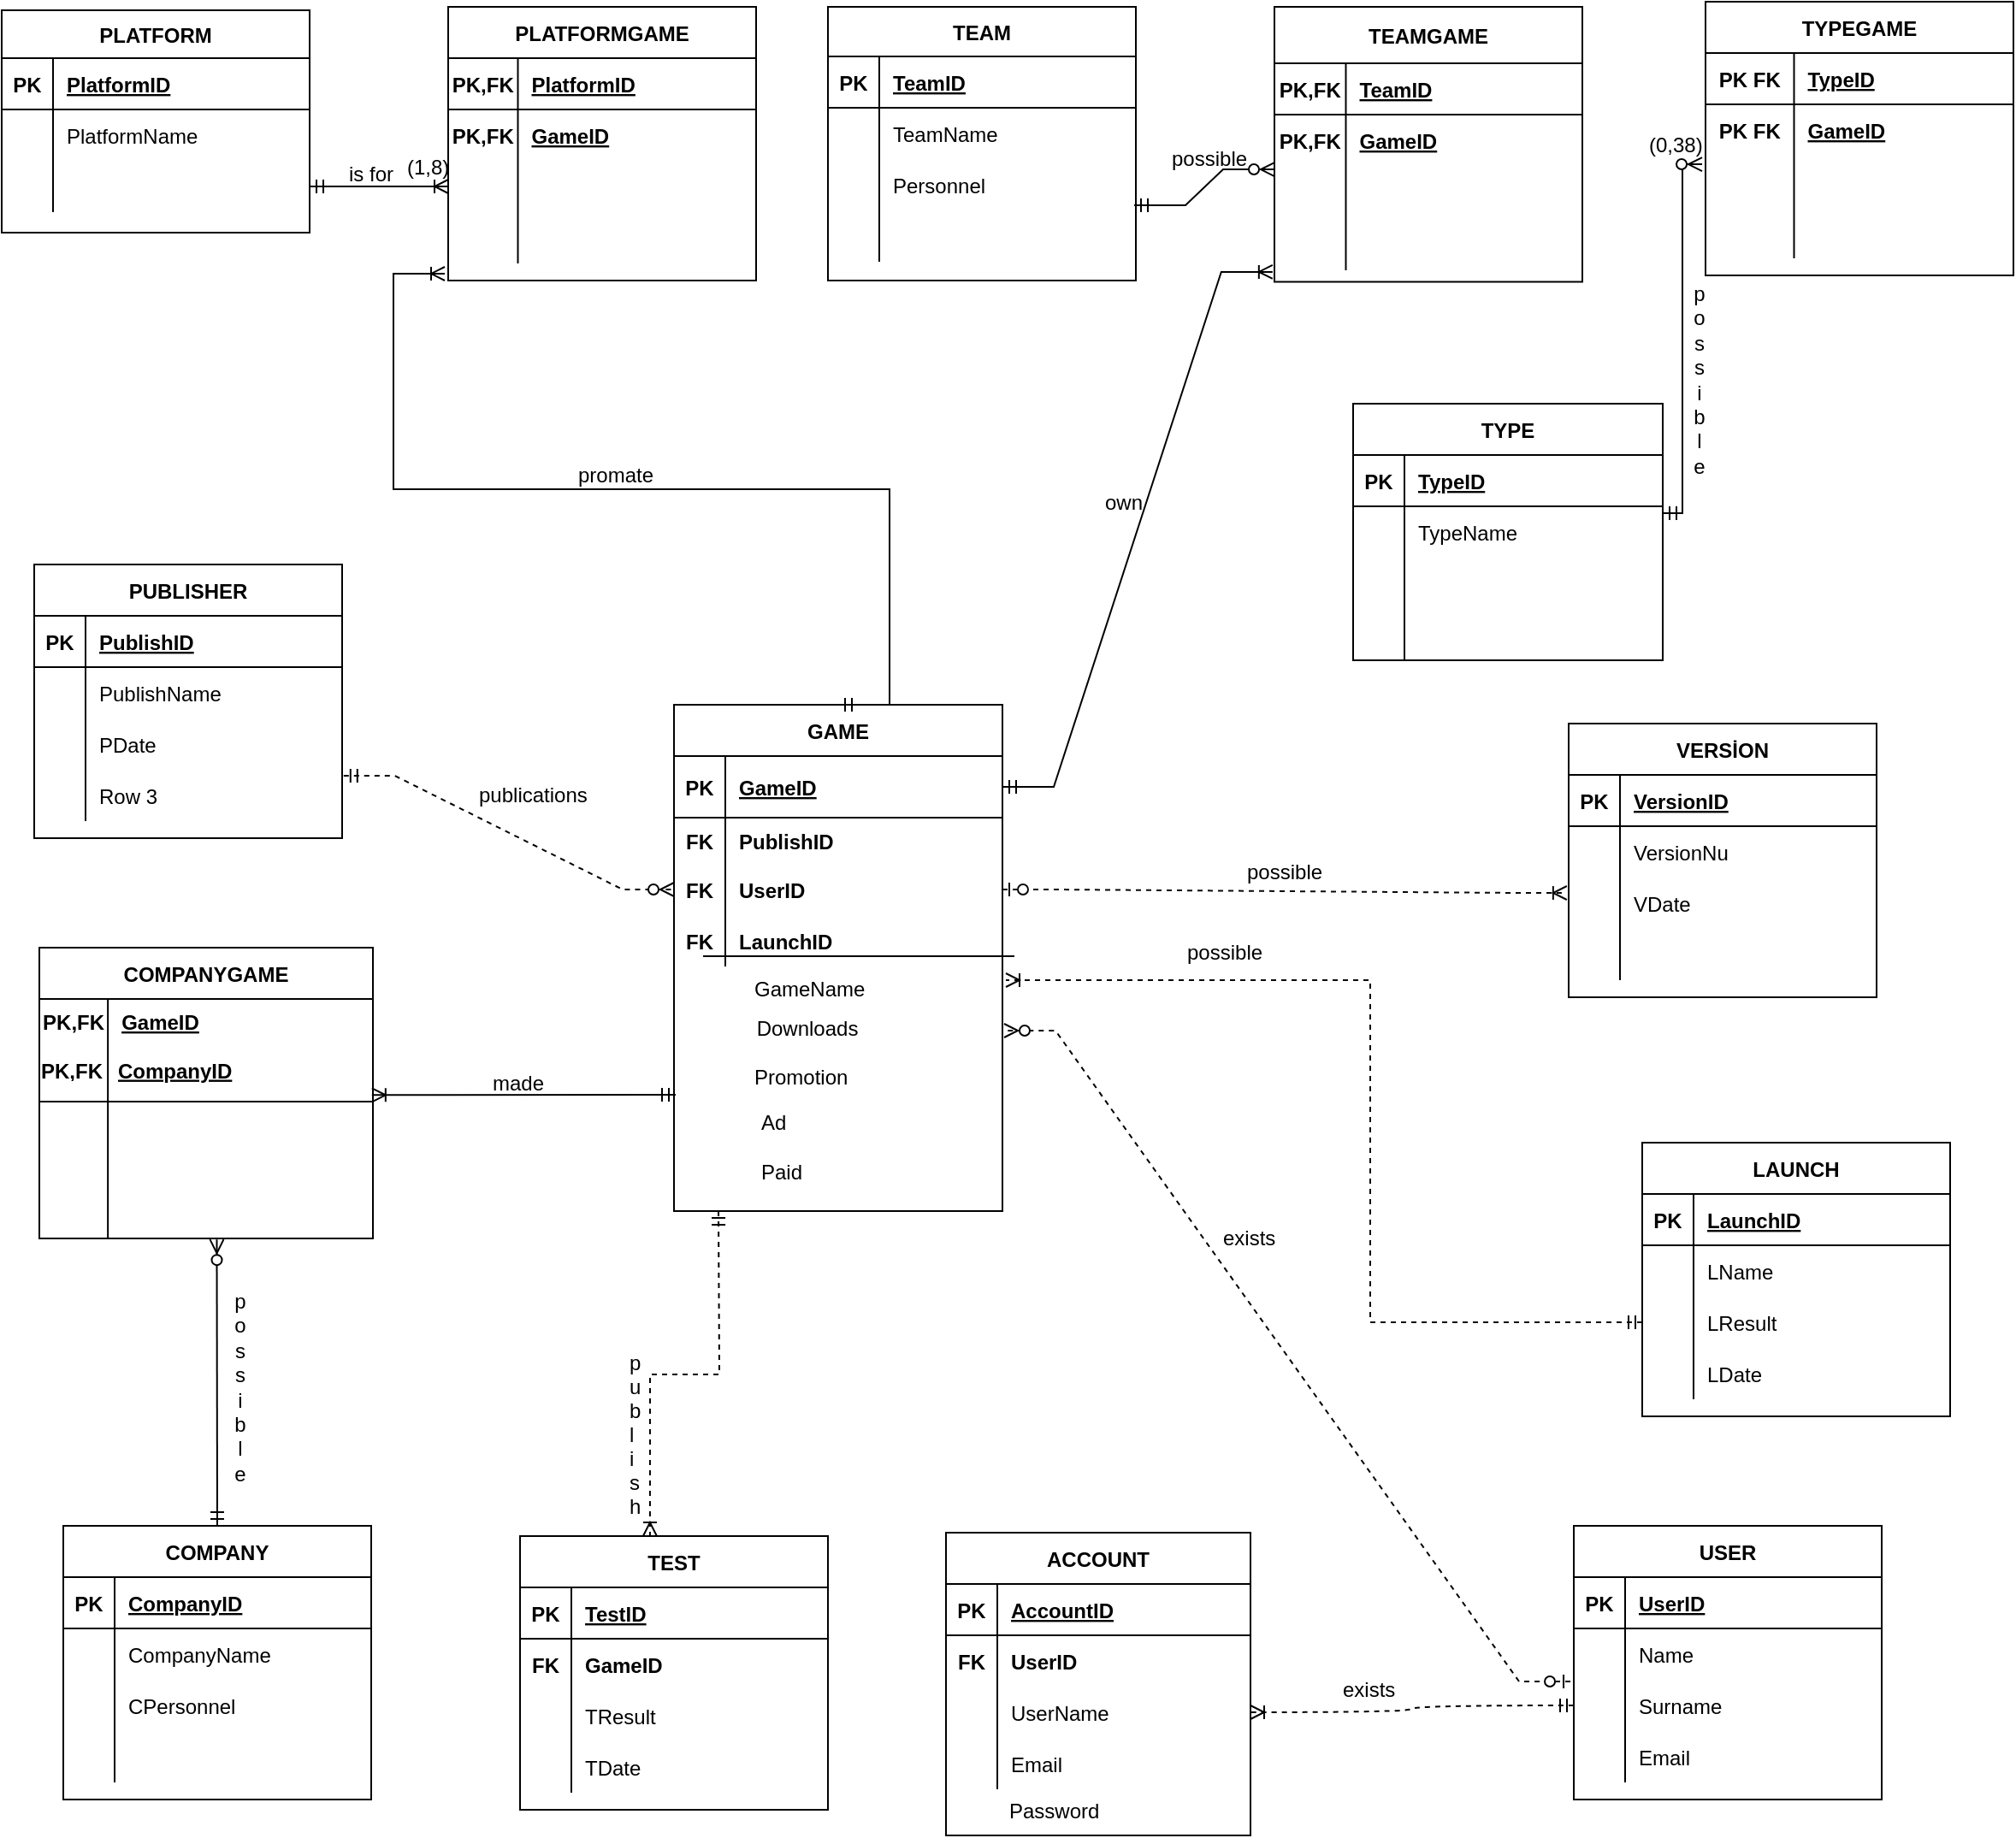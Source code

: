 <mxfile version="15.8.3" type="github">
  <diagram id="kgpKYQtTHZ0yAKxKKP6v" name="Page-1">
    <mxGraphModel dx="1943" dy="1146" grid="0" gridSize="10" guides="1" tooltips="1" connect="1" arrows="1" fold="1" page="1" pageScale="1" pageWidth="1200" pageHeight="1920" math="0" shadow="0">
      <root>
        <mxCell id="0" />
        <mxCell id="1" parent="0" />
        <mxCell id="l5rnWhb8T00U_MyEtRU--1" value="PLATFORM" style="shape=table;startSize=28;container=1;collapsible=1;childLayout=tableLayout;fixedRows=1;rowLines=0;fontStyle=1;align=center;resizeLast=1;" parent="1" vertex="1">
          <mxGeometry x="15" y="28" width="180" height="130" as="geometry" />
        </mxCell>
        <mxCell id="l5rnWhb8T00U_MyEtRU--2" value="" style="shape=partialRectangle;collapsible=0;dropTarget=0;pointerEvents=0;fillColor=none;top=0;left=0;bottom=1;right=0;points=[[0,0.5],[1,0.5]];portConstraint=eastwest;" parent="l5rnWhb8T00U_MyEtRU--1" vertex="1">
          <mxGeometry y="28" width="180" height="30" as="geometry" />
        </mxCell>
        <mxCell id="l5rnWhb8T00U_MyEtRU--3" value="PK" style="shape=partialRectangle;connectable=0;fillColor=none;top=0;left=0;bottom=0;right=0;fontStyle=1;overflow=hidden;" parent="l5rnWhb8T00U_MyEtRU--2" vertex="1">
          <mxGeometry width="30" height="30" as="geometry">
            <mxRectangle width="30" height="30" as="alternateBounds" />
          </mxGeometry>
        </mxCell>
        <mxCell id="l5rnWhb8T00U_MyEtRU--4" value="PlatformID" style="shape=partialRectangle;connectable=0;fillColor=none;top=0;left=0;bottom=0;right=0;align=left;spacingLeft=6;fontStyle=5;overflow=hidden;" parent="l5rnWhb8T00U_MyEtRU--2" vertex="1">
          <mxGeometry x="30" width="150" height="30" as="geometry">
            <mxRectangle width="150" height="30" as="alternateBounds" />
          </mxGeometry>
        </mxCell>
        <mxCell id="l5rnWhb8T00U_MyEtRU--8" value="" style="shape=partialRectangle;collapsible=0;dropTarget=0;pointerEvents=0;fillColor=none;top=0;left=0;bottom=0;right=0;points=[[0,0.5],[1,0.5]];portConstraint=eastwest;" parent="l5rnWhb8T00U_MyEtRU--1" vertex="1">
          <mxGeometry y="58" width="180" height="30" as="geometry" />
        </mxCell>
        <mxCell id="l5rnWhb8T00U_MyEtRU--9" value="" style="shape=partialRectangle;connectable=0;fillColor=none;top=0;left=0;bottom=0;right=0;editable=1;overflow=hidden;" parent="l5rnWhb8T00U_MyEtRU--8" vertex="1">
          <mxGeometry width="30" height="30" as="geometry">
            <mxRectangle width="30" height="30" as="alternateBounds" />
          </mxGeometry>
        </mxCell>
        <mxCell id="l5rnWhb8T00U_MyEtRU--10" value="PlatformName" style="shape=partialRectangle;connectable=0;fillColor=none;top=0;left=0;bottom=0;right=0;align=left;spacingLeft=6;overflow=hidden;" parent="l5rnWhb8T00U_MyEtRU--8" vertex="1">
          <mxGeometry x="30" width="150" height="30" as="geometry">
            <mxRectangle width="150" height="30" as="alternateBounds" />
          </mxGeometry>
        </mxCell>
        <mxCell id="l5rnWhb8T00U_MyEtRU--11" value="" style="shape=partialRectangle;collapsible=0;dropTarget=0;pointerEvents=0;fillColor=none;top=0;left=0;bottom=0;right=0;points=[[0,0.5],[1,0.5]];portConstraint=eastwest;" parent="l5rnWhb8T00U_MyEtRU--1" vertex="1">
          <mxGeometry y="88" width="180" height="30" as="geometry" />
        </mxCell>
        <mxCell id="l5rnWhb8T00U_MyEtRU--12" value="" style="shape=partialRectangle;connectable=0;fillColor=none;top=0;left=0;bottom=0;right=0;editable=1;overflow=hidden;" parent="l5rnWhb8T00U_MyEtRU--11" vertex="1">
          <mxGeometry width="30" height="30" as="geometry">
            <mxRectangle width="30" height="30" as="alternateBounds" />
          </mxGeometry>
        </mxCell>
        <mxCell id="l5rnWhb8T00U_MyEtRU--13" value="" style="shape=partialRectangle;connectable=0;fillColor=none;top=0;left=0;bottom=0;right=0;align=left;spacingLeft=6;overflow=hidden;" parent="l5rnWhb8T00U_MyEtRU--11" vertex="1">
          <mxGeometry x="30" width="150" height="30" as="geometry">
            <mxRectangle width="150" height="30" as="alternateBounds" />
          </mxGeometry>
        </mxCell>
        <mxCell id="l5rnWhb8T00U_MyEtRU--27" value="PLATFORMGAME" style="shape=table;startSize=30;container=1;collapsible=1;childLayout=tableLayout;fixedRows=1;rowLines=0;fontStyle=1;align=center;resizeLast=1;" parent="1" vertex="1">
          <mxGeometry x="276" y="26" width="180" height="160" as="geometry" />
        </mxCell>
        <mxCell id="l5rnWhb8T00U_MyEtRU--28" value="" style="shape=partialRectangle;collapsible=0;dropTarget=0;pointerEvents=0;fillColor=none;top=0;left=0;bottom=1;right=0;points=[[0,0.5],[1,0.5]];portConstraint=eastwest;" parent="l5rnWhb8T00U_MyEtRU--27" vertex="1">
          <mxGeometry y="30" width="180" height="30" as="geometry" />
        </mxCell>
        <mxCell id="l5rnWhb8T00U_MyEtRU--29" value="PK,FK" style="shape=partialRectangle;connectable=0;fillColor=none;top=0;left=0;bottom=0;right=0;fontStyle=1;overflow=hidden;" parent="l5rnWhb8T00U_MyEtRU--28" vertex="1">
          <mxGeometry width="40.75" height="30" as="geometry">
            <mxRectangle width="40.75" height="30" as="alternateBounds" />
          </mxGeometry>
        </mxCell>
        <mxCell id="l5rnWhb8T00U_MyEtRU--30" value="PlatformID" style="shape=partialRectangle;connectable=0;fillColor=none;top=0;left=0;bottom=0;right=0;align=left;spacingLeft=6;fontStyle=5;overflow=hidden;" parent="l5rnWhb8T00U_MyEtRU--28" vertex="1">
          <mxGeometry x="40.75" width="139.25" height="30" as="geometry">
            <mxRectangle width="139.25" height="30" as="alternateBounds" />
          </mxGeometry>
        </mxCell>
        <mxCell id="l5rnWhb8T00U_MyEtRU--31" value="" style="shape=partialRectangle;collapsible=0;dropTarget=0;pointerEvents=0;fillColor=none;top=0;left=0;bottom=0;right=0;points=[[0,0.5],[1,0.5]];portConstraint=eastwest;verticalAlign=middle;" parent="l5rnWhb8T00U_MyEtRU--27" vertex="1">
          <mxGeometry y="60" width="180" height="30" as="geometry" />
        </mxCell>
        <mxCell id="l5rnWhb8T00U_MyEtRU--32" value="PK,FK" style="shape=partialRectangle;connectable=0;fillColor=none;top=0;left=0;bottom=0;right=0;editable=1;overflow=hidden;fontStyle=1" parent="l5rnWhb8T00U_MyEtRU--31" vertex="1">
          <mxGeometry width="40.75" height="30" as="geometry">
            <mxRectangle width="40.75" height="30" as="alternateBounds" />
          </mxGeometry>
        </mxCell>
        <mxCell id="l5rnWhb8T00U_MyEtRU--33" value="GameID" style="shape=partialRectangle;connectable=0;fillColor=none;top=0;left=0;bottom=0;right=0;align=left;spacingLeft=6;overflow=hidden;verticalAlign=middle;fontStyle=5" parent="l5rnWhb8T00U_MyEtRU--31" vertex="1">
          <mxGeometry x="40.75" width="139.25" height="30" as="geometry">
            <mxRectangle width="139.25" height="30" as="alternateBounds" />
          </mxGeometry>
        </mxCell>
        <mxCell id="l5rnWhb8T00U_MyEtRU--34" value="" style="shape=partialRectangle;collapsible=0;dropTarget=0;pointerEvents=0;fillColor=none;top=0;left=0;bottom=0;right=0;points=[[0,0.5],[1,0.5]];portConstraint=eastwest;" parent="l5rnWhb8T00U_MyEtRU--27" vertex="1">
          <mxGeometry y="90" width="180" height="30" as="geometry" />
        </mxCell>
        <mxCell id="l5rnWhb8T00U_MyEtRU--35" value="" style="shape=partialRectangle;connectable=0;fillColor=none;top=0;left=0;bottom=0;right=0;editable=1;overflow=hidden;" parent="l5rnWhb8T00U_MyEtRU--34" vertex="1">
          <mxGeometry width="40.75" height="30" as="geometry">
            <mxRectangle width="40.75" height="30" as="alternateBounds" />
          </mxGeometry>
        </mxCell>
        <mxCell id="l5rnWhb8T00U_MyEtRU--36" value="" style="shape=partialRectangle;connectable=0;fillColor=none;top=0;left=0;bottom=0;right=0;align=left;spacingLeft=6;overflow=hidden;" parent="l5rnWhb8T00U_MyEtRU--34" vertex="1">
          <mxGeometry x="40.75" width="139.25" height="30" as="geometry">
            <mxRectangle width="139.25" height="30" as="alternateBounds" />
          </mxGeometry>
        </mxCell>
        <mxCell id="l5rnWhb8T00U_MyEtRU--37" value="" style="shape=partialRectangle;collapsible=0;dropTarget=0;pointerEvents=0;fillColor=none;top=0;left=0;bottom=0;right=0;points=[[0,0.5],[1,0.5]];portConstraint=eastwest;" parent="l5rnWhb8T00U_MyEtRU--27" vertex="1">
          <mxGeometry y="120" width="180" height="30" as="geometry" />
        </mxCell>
        <mxCell id="l5rnWhb8T00U_MyEtRU--38" value="" style="shape=partialRectangle;connectable=0;fillColor=none;top=0;left=0;bottom=0;right=0;editable=1;overflow=hidden;" parent="l5rnWhb8T00U_MyEtRU--37" vertex="1">
          <mxGeometry width="40.75" height="30" as="geometry">
            <mxRectangle width="40.75" height="30" as="alternateBounds" />
          </mxGeometry>
        </mxCell>
        <mxCell id="l5rnWhb8T00U_MyEtRU--39" value="" style="shape=partialRectangle;connectable=0;fillColor=none;top=0;left=0;bottom=0;right=0;align=left;spacingLeft=6;overflow=hidden;" parent="l5rnWhb8T00U_MyEtRU--37" vertex="1">
          <mxGeometry x="40.75" width="139.25" height="30" as="geometry">
            <mxRectangle width="139.25" height="30" as="alternateBounds" />
          </mxGeometry>
        </mxCell>
        <mxCell id="YHc2q_IlJQbj_okdTIY7-1" value="" style="edgeStyle=entityRelationEdgeStyle;fontSize=12;html=1;endArrow=ERoneToMany;startArrow=ERmandOne;rounded=0;entryX=0;entryY=0.5;entryDx=0;entryDy=0;" parent="1" source="l5rnWhb8T00U_MyEtRU--11" target="l5rnWhb8T00U_MyEtRU--34" edge="1">
          <mxGeometry width="100" height="100" relative="1" as="geometry">
            <mxPoint x="173" y="220" as="sourcePoint" />
            <mxPoint x="273" y="120" as="targetPoint" />
          </mxGeometry>
        </mxCell>
        <mxCell id="YHc2q_IlJQbj_okdTIY7-2" value="TEAM" style="shape=table;startSize=29;container=1;collapsible=1;childLayout=tableLayout;fixedRows=1;rowLines=0;fontStyle=1;align=center;resizeLast=1;" parent="1" vertex="1">
          <mxGeometry x="498" y="26" width="180" height="160" as="geometry" />
        </mxCell>
        <mxCell id="YHc2q_IlJQbj_okdTIY7-3" value="" style="shape=partialRectangle;collapsible=0;dropTarget=0;pointerEvents=0;fillColor=none;top=0;left=0;bottom=1;right=0;points=[[0,0.5],[1,0.5]];portConstraint=eastwest;" parent="YHc2q_IlJQbj_okdTIY7-2" vertex="1">
          <mxGeometry y="29" width="180" height="30" as="geometry" />
        </mxCell>
        <mxCell id="YHc2q_IlJQbj_okdTIY7-4" value="PK" style="shape=partialRectangle;connectable=0;fillColor=none;top=0;left=0;bottom=0;right=0;fontStyle=1;overflow=hidden;" parent="YHc2q_IlJQbj_okdTIY7-3" vertex="1">
          <mxGeometry width="30" height="30" as="geometry">
            <mxRectangle width="30" height="30" as="alternateBounds" />
          </mxGeometry>
        </mxCell>
        <mxCell id="YHc2q_IlJQbj_okdTIY7-5" value="TeamID" style="shape=partialRectangle;connectable=0;fillColor=none;top=0;left=0;bottom=0;right=0;align=left;spacingLeft=6;fontStyle=5;overflow=hidden;" parent="YHc2q_IlJQbj_okdTIY7-3" vertex="1">
          <mxGeometry x="30" width="150" height="30" as="geometry">
            <mxRectangle width="150" height="30" as="alternateBounds" />
          </mxGeometry>
        </mxCell>
        <mxCell id="YHc2q_IlJQbj_okdTIY7-6" value="" style="shape=partialRectangle;collapsible=0;dropTarget=0;pointerEvents=0;fillColor=none;top=0;left=0;bottom=0;right=0;points=[[0,0.5],[1,0.5]];portConstraint=eastwest;" parent="YHc2q_IlJQbj_okdTIY7-2" vertex="1">
          <mxGeometry y="59" width="180" height="30" as="geometry" />
        </mxCell>
        <mxCell id="YHc2q_IlJQbj_okdTIY7-7" value="" style="shape=partialRectangle;connectable=0;fillColor=none;top=0;left=0;bottom=0;right=0;editable=1;overflow=hidden;" parent="YHc2q_IlJQbj_okdTIY7-6" vertex="1">
          <mxGeometry width="30" height="30" as="geometry">
            <mxRectangle width="30" height="30" as="alternateBounds" />
          </mxGeometry>
        </mxCell>
        <mxCell id="YHc2q_IlJQbj_okdTIY7-8" value="TeamName" style="shape=partialRectangle;connectable=0;fillColor=none;top=0;left=0;bottom=0;right=0;align=left;spacingLeft=6;overflow=hidden;" parent="YHc2q_IlJQbj_okdTIY7-6" vertex="1">
          <mxGeometry x="30" width="150" height="30" as="geometry">
            <mxRectangle width="150" height="30" as="alternateBounds" />
          </mxGeometry>
        </mxCell>
        <mxCell id="YHc2q_IlJQbj_okdTIY7-9" value="" style="shape=partialRectangle;collapsible=0;dropTarget=0;pointerEvents=0;fillColor=none;top=0;left=0;bottom=0;right=0;points=[[0,0.5],[1,0.5]];portConstraint=eastwest;" parent="YHc2q_IlJQbj_okdTIY7-2" vertex="1">
          <mxGeometry y="89" width="180" height="30" as="geometry" />
        </mxCell>
        <mxCell id="YHc2q_IlJQbj_okdTIY7-10" value="" style="shape=partialRectangle;connectable=0;fillColor=none;top=0;left=0;bottom=0;right=0;editable=1;overflow=hidden;" parent="YHc2q_IlJQbj_okdTIY7-9" vertex="1">
          <mxGeometry width="30" height="30" as="geometry">
            <mxRectangle width="30" height="30" as="alternateBounds" />
          </mxGeometry>
        </mxCell>
        <mxCell id="YHc2q_IlJQbj_okdTIY7-11" value="Personnel" style="shape=partialRectangle;connectable=0;fillColor=none;top=0;left=0;bottom=0;right=0;align=left;spacingLeft=6;overflow=hidden;" parent="YHc2q_IlJQbj_okdTIY7-9" vertex="1">
          <mxGeometry x="30" width="150" height="30" as="geometry">
            <mxRectangle width="150" height="30" as="alternateBounds" />
          </mxGeometry>
        </mxCell>
        <mxCell id="YHc2q_IlJQbj_okdTIY7-12" value="" style="shape=partialRectangle;collapsible=0;dropTarget=0;pointerEvents=0;fillColor=none;top=0;left=0;bottom=0;right=0;points=[[0,0.5],[1,0.5]];portConstraint=eastwest;" parent="YHc2q_IlJQbj_okdTIY7-2" vertex="1">
          <mxGeometry y="119" width="180" height="30" as="geometry" />
        </mxCell>
        <mxCell id="YHc2q_IlJQbj_okdTIY7-13" value="" style="shape=partialRectangle;connectable=0;fillColor=none;top=0;left=0;bottom=0;right=0;editable=1;overflow=hidden;" parent="YHc2q_IlJQbj_okdTIY7-12" vertex="1">
          <mxGeometry width="30" height="30" as="geometry">
            <mxRectangle width="30" height="30" as="alternateBounds" />
          </mxGeometry>
        </mxCell>
        <mxCell id="YHc2q_IlJQbj_okdTIY7-14" value="" style="shape=partialRectangle;connectable=0;fillColor=none;top=0;left=0;bottom=0;right=0;align=left;spacingLeft=6;overflow=hidden;" parent="YHc2q_IlJQbj_okdTIY7-12" vertex="1">
          <mxGeometry x="30" width="150" height="30" as="geometry">
            <mxRectangle width="150" height="30" as="alternateBounds" />
          </mxGeometry>
        </mxCell>
        <mxCell id="YHc2q_IlJQbj_okdTIY7-15" value="TEAMGAME" style="shape=table;startSize=33;container=1;collapsible=1;childLayout=tableLayout;fixedRows=1;rowLines=0;fontStyle=1;align=center;resizeLast=1;" parent="1" vertex="1">
          <mxGeometry x="759" y="26" width="180" height="160.75" as="geometry" />
        </mxCell>
        <mxCell id="YHc2q_IlJQbj_okdTIY7-16" value="" style="shape=partialRectangle;collapsible=0;dropTarget=0;pointerEvents=0;fillColor=none;top=0;left=0;bottom=1;right=0;points=[[0,0.5],[1,0.5]];portConstraint=eastwest;" parent="YHc2q_IlJQbj_okdTIY7-15" vertex="1">
          <mxGeometry y="33" width="180" height="30" as="geometry" />
        </mxCell>
        <mxCell id="YHc2q_IlJQbj_okdTIY7-17" value="PK,FK" style="shape=partialRectangle;connectable=0;fillColor=none;top=0;left=0;bottom=0;right=0;fontStyle=1;overflow=hidden;" parent="YHc2q_IlJQbj_okdTIY7-16" vertex="1">
          <mxGeometry width="41.75" height="30" as="geometry">
            <mxRectangle width="41.75" height="30" as="alternateBounds" />
          </mxGeometry>
        </mxCell>
        <mxCell id="YHc2q_IlJQbj_okdTIY7-18" value="TeamID" style="shape=partialRectangle;connectable=0;fillColor=none;top=0;left=0;bottom=0;right=0;align=left;spacingLeft=6;fontStyle=5;overflow=hidden;" parent="YHc2q_IlJQbj_okdTIY7-16" vertex="1">
          <mxGeometry x="41.75" width="138.25" height="30" as="geometry">
            <mxRectangle width="138.25" height="30" as="alternateBounds" />
          </mxGeometry>
        </mxCell>
        <mxCell id="YHc2q_IlJQbj_okdTIY7-19" value="" style="shape=partialRectangle;collapsible=0;dropTarget=0;pointerEvents=0;fillColor=none;top=0;left=0;bottom=0;right=0;points=[[0,0.5],[1,0.5]];portConstraint=eastwest;" parent="YHc2q_IlJQbj_okdTIY7-15" vertex="1">
          <mxGeometry y="63" width="180" height="30" as="geometry" />
        </mxCell>
        <mxCell id="YHc2q_IlJQbj_okdTIY7-20" value="PK,FK" style="shape=partialRectangle;connectable=0;fillColor=none;top=0;left=0;bottom=0;right=0;editable=1;overflow=hidden;fontStyle=1" parent="YHc2q_IlJQbj_okdTIY7-19" vertex="1">
          <mxGeometry width="41.75" height="30" as="geometry">
            <mxRectangle width="41.75" height="30" as="alternateBounds" />
          </mxGeometry>
        </mxCell>
        <mxCell id="YHc2q_IlJQbj_okdTIY7-21" value="GameID" style="shape=partialRectangle;connectable=0;fillColor=none;top=0;left=0;bottom=0;right=0;align=left;spacingLeft=6;overflow=hidden;fontStyle=5" parent="YHc2q_IlJQbj_okdTIY7-19" vertex="1">
          <mxGeometry x="41.75" width="138.25" height="30" as="geometry">
            <mxRectangle width="138.25" height="30" as="alternateBounds" />
          </mxGeometry>
        </mxCell>
        <mxCell id="YHc2q_IlJQbj_okdTIY7-22" value="" style="shape=partialRectangle;collapsible=0;dropTarget=0;pointerEvents=0;fillColor=none;top=0;left=0;bottom=0;right=0;points=[[0,0.5],[1,0.5]];portConstraint=eastwest;" parent="YHc2q_IlJQbj_okdTIY7-15" vertex="1">
          <mxGeometry y="93" width="180" height="31" as="geometry" />
        </mxCell>
        <mxCell id="YHc2q_IlJQbj_okdTIY7-23" value="" style="shape=partialRectangle;connectable=0;fillColor=none;top=0;left=0;bottom=0;right=0;editable=1;overflow=hidden;" parent="YHc2q_IlJQbj_okdTIY7-22" vertex="1">
          <mxGeometry width="41.75" height="31" as="geometry">
            <mxRectangle width="41.75" height="31" as="alternateBounds" />
          </mxGeometry>
        </mxCell>
        <mxCell id="YHc2q_IlJQbj_okdTIY7-24" value="" style="shape=partialRectangle;connectable=0;fillColor=none;top=0;left=0;bottom=0;right=0;align=left;spacingLeft=6;overflow=hidden;" parent="YHc2q_IlJQbj_okdTIY7-22" vertex="1">
          <mxGeometry x="41.75" width="138.25" height="31" as="geometry">
            <mxRectangle width="138.25" height="31" as="alternateBounds" />
          </mxGeometry>
        </mxCell>
        <mxCell id="YHc2q_IlJQbj_okdTIY7-25" value="" style="shape=partialRectangle;collapsible=0;dropTarget=0;pointerEvents=0;fillColor=none;top=0;left=0;bottom=0;right=0;points=[[0,0.5],[1,0.5]];portConstraint=eastwest;" parent="YHc2q_IlJQbj_okdTIY7-15" vertex="1">
          <mxGeometry y="124" width="180" height="30" as="geometry" />
        </mxCell>
        <mxCell id="YHc2q_IlJQbj_okdTIY7-26" value="" style="shape=partialRectangle;connectable=0;fillColor=none;top=0;left=0;bottom=0;right=0;editable=1;overflow=hidden;" parent="YHc2q_IlJQbj_okdTIY7-25" vertex="1">
          <mxGeometry width="41.75" height="30" as="geometry">
            <mxRectangle width="41.75" height="30" as="alternateBounds" />
          </mxGeometry>
        </mxCell>
        <mxCell id="YHc2q_IlJQbj_okdTIY7-27" value="" style="shape=partialRectangle;connectable=0;fillColor=none;top=0;left=0;bottom=0;right=0;align=left;spacingLeft=6;overflow=hidden;" parent="YHc2q_IlJQbj_okdTIY7-25" vertex="1">
          <mxGeometry x="41.75" width="138.25" height="30" as="geometry">
            <mxRectangle width="138.25" height="30" as="alternateBounds" />
          </mxGeometry>
        </mxCell>
        <mxCell id="YHc2q_IlJQbj_okdTIY7-28" value="TYPEGAME" style="shape=table;startSize=30;container=1;collapsible=1;childLayout=tableLayout;fixedRows=1;rowLines=0;fontStyle=1;align=center;resizeLast=1;" parent="1" vertex="1">
          <mxGeometry x="1011" y="23" width="180" height="160" as="geometry" />
        </mxCell>
        <mxCell id="YHc2q_IlJQbj_okdTIY7-29" value="" style="shape=partialRectangle;collapsible=0;dropTarget=0;pointerEvents=0;fillColor=none;top=0;left=0;bottom=1;right=0;points=[[0,0.5],[1,0.5]];portConstraint=eastwest;" parent="YHc2q_IlJQbj_okdTIY7-28" vertex="1">
          <mxGeometry y="30" width="180" height="30" as="geometry" />
        </mxCell>
        <mxCell id="YHc2q_IlJQbj_okdTIY7-30" value="PK FK" style="shape=partialRectangle;connectable=0;fillColor=none;top=0;left=0;bottom=0;right=0;fontStyle=1;overflow=hidden;" parent="YHc2q_IlJQbj_okdTIY7-29" vertex="1">
          <mxGeometry width="51.75" height="30" as="geometry">
            <mxRectangle width="51.75" height="30" as="alternateBounds" />
          </mxGeometry>
        </mxCell>
        <mxCell id="YHc2q_IlJQbj_okdTIY7-31" value="TypeID" style="shape=partialRectangle;connectable=0;fillColor=none;top=0;left=0;bottom=0;right=0;align=left;spacingLeft=6;fontStyle=5;overflow=hidden;" parent="YHc2q_IlJQbj_okdTIY7-29" vertex="1">
          <mxGeometry x="51.75" width="128.25" height="30" as="geometry">
            <mxRectangle width="128.25" height="30" as="alternateBounds" />
          </mxGeometry>
        </mxCell>
        <mxCell id="YHc2q_IlJQbj_okdTIY7-32" value="" style="shape=partialRectangle;collapsible=0;dropTarget=0;pointerEvents=0;fillColor=none;top=0;left=0;bottom=0;right=0;points=[[0,0.5],[1,0.5]];portConstraint=eastwest;" parent="YHc2q_IlJQbj_okdTIY7-28" vertex="1">
          <mxGeometry y="60" width="180" height="30" as="geometry" />
        </mxCell>
        <mxCell id="YHc2q_IlJQbj_okdTIY7-33" value="PK FK" style="shape=partialRectangle;connectable=0;fillColor=none;top=0;left=0;bottom=0;right=0;editable=1;overflow=hidden;fontStyle=1" parent="YHc2q_IlJQbj_okdTIY7-32" vertex="1">
          <mxGeometry width="51.75" height="30" as="geometry">
            <mxRectangle width="51.75" height="30" as="alternateBounds" />
          </mxGeometry>
        </mxCell>
        <mxCell id="YHc2q_IlJQbj_okdTIY7-34" value="GameID" style="shape=partialRectangle;connectable=0;fillColor=none;top=0;left=0;bottom=0;right=0;align=left;spacingLeft=6;overflow=hidden;fontStyle=5" parent="YHc2q_IlJQbj_okdTIY7-32" vertex="1">
          <mxGeometry x="51.75" width="128.25" height="30" as="geometry">
            <mxRectangle width="128.25" height="30" as="alternateBounds" />
          </mxGeometry>
        </mxCell>
        <mxCell id="YHc2q_IlJQbj_okdTIY7-35" value="" style="shape=partialRectangle;collapsible=0;dropTarget=0;pointerEvents=0;fillColor=none;top=0;left=0;bottom=0;right=0;points=[[0,0.5],[1,0.5]];portConstraint=eastwest;" parent="YHc2q_IlJQbj_okdTIY7-28" vertex="1">
          <mxGeometry y="90" width="180" height="30" as="geometry" />
        </mxCell>
        <mxCell id="YHc2q_IlJQbj_okdTIY7-36" value="" style="shape=partialRectangle;connectable=0;fillColor=none;top=0;left=0;bottom=0;right=0;editable=1;overflow=hidden;" parent="YHc2q_IlJQbj_okdTIY7-35" vertex="1">
          <mxGeometry width="51.75" height="30" as="geometry">
            <mxRectangle width="51.75" height="30" as="alternateBounds" />
          </mxGeometry>
        </mxCell>
        <mxCell id="YHc2q_IlJQbj_okdTIY7-37" value="" style="shape=partialRectangle;connectable=0;fillColor=none;top=0;left=0;bottom=0;right=0;align=left;spacingLeft=6;overflow=hidden;" parent="YHc2q_IlJQbj_okdTIY7-35" vertex="1">
          <mxGeometry x="51.75" width="128.25" height="30" as="geometry">
            <mxRectangle width="128.25" height="30" as="alternateBounds" />
          </mxGeometry>
        </mxCell>
        <mxCell id="YHc2q_IlJQbj_okdTIY7-38" value="" style="shape=partialRectangle;collapsible=0;dropTarget=0;pointerEvents=0;fillColor=none;top=0;left=0;bottom=0;right=0;points=[[0,0.5],[1,0.5]];portConstraint=eastwest;" parent="YHc2q_IlJQbj_okdTIY7-28" vertex="1">
          <mxGeometry y="120" width="180" height="30" as="geometry" />
        </mxCell>
        <mxCell id="YHc2q_IlJQbj_okdTIY7-39" value="" style="shape=partialRectangle;connectable=0;fillColor=none;top=0;left=0;bottom=0;right=0;editable=1;overflow=hidden;" parent="YHc2q_IlJQbj_okdTIY7-38" vertex="1">
          <mxGeometry width="51.75" height="30" as="geometry">
            <mxRectangle width="51.75" height="30" as="alternateBounds" />
          </mxGeometry>
        </mxCell>
        <mxCell id="YHc2q_IlJQbj_okdTIY7-40" value="" style="shape=partialRectangle;connectable=0;fillColor=none;top=0;left=0;bottom=0;right=0;align=left;spacingLeft=6;overflow=hidden;" parent="YHc2q_IlJQbj_okdTIY7-38" vertex="1">
          <mxGeometry x="51.75" width="128.25" height="30" as="geometry">
            <mxRectangle width="128.25" height="30" as="alternateBounds" />
          </mxGeometry>
        </mxCell>
        <mxCell id="YHc2q_IlJQbj_okdTIY7-41" value="TYPE" style="shape=table;startSize=30;container=1;collapsible=1;childLayout=tableLayout;fixedRows=1;rowLines=0;fontStyle=1;align=center;resizeLast=1;" parent="1" vertex="1">
          <mxGeometry x="805" y="258" width="181" height="150" as="geometry" />
        </mxCell>
        <mxCell id="YHc2q_IlJQbj_okdTIY7-42" value="" style="shape=partialRectangle;collapsible=0;dropTarget=0;pointerEvents=0;fillColor=none;top=0;left=0;bottom=1;right=0;points=[[0,0.5],[1,0.5]];portConstraint=eastwest;" parent="YHc2q_IlJQbj_okdTIY7-41" vertex="1">
          <mxGeometry y="30" width="181" height="30" as="geometry" />
        </mxCell>
        <mxCell id="YHc2q_IlJQbj_okdTIY7-43" value="PK" style="shape=partialRectangle;connectable=0;fillColor=none;top=0;left=0;bottom=0;right=0;fontStyle=1;overflow=hidden;" parent="YHc2q_IlJQbj_okdTIY7-42" vertex="1">
          <mxGeometry width="30" height="30" as="geometry">
            <mxRectangle width="30" height="30" as="alternateBounds" />
          </mxGeometry>
        </mxCell>
        <mxCell id="YHc2q_IlJQbj_okdTIY7-44" value="TypeID" style="shape=partialRectangle;connectable=0;fillColor=none;top=0;left=0;bottom=0;right=0;align=left;spacingLeft=6;fontStyle=5;overflow=hidden;" parent="YHc2q_IlJQbj_okdTIY7-42" vertex="1">
          <mxGeometry x="30" width="151" height="30" as="geometry">
            <mxRectangle width="151" height="30" as="alternateBounds" />
          </mxGeometry>
        </mxCell>
        <mxCell id="YHc2q_IlJQbj_okdTIY7-45" value="" style="shape=partialRectangle;collapsible=0;dropTarget=0;pointerEvents=0;fillColor=none;top=0;left=0;bottom=0;right=0;points=[[0,0.5],[1,0.5]];portConstraint=eastwest;" parent="YHc2q_IlJQbj_okdTIY7-41" vertex="1">
          <mxGeometry y="60" width="181" height="30" as="geometry" />
        </mxCell>
        <mxCell id="YHc2q_IlJQbj_okdTIY7-46" value="" style="shape=partialRectangle;connectable=0;fillColor=none;top=0;left=0;bottom=0;right=0;editable=1;overflow=hidden;" parent="YHc2q_IlJQbj_okdTIY7-45" vertex="1">
          <mxGeometry width="30" height="30" as="geometry">
            <mxRectangle width="30" height="30" as="alternateBounds" />
          </mxGeometry>
        </mxCell>
        <mxCell id="YHc2q_IlJQbj_okdTIY7-47" value="TypeName" style="shape=partialRectangle;connectable=0;fillColor=none;top=0;left=0;bottom=0;right=0;align=left;spacingLeft=6;overflow=hidden;" parent="YHc2q_IlJQbj_okdTIY7-45" vertex="1">
          <mxGeometry x="30" width="151" height="30" as="geometry">
            <mxRectangle width="151" height="30" as="alternateBounds" />
          </mxGeometry>
        </mxCell>
        <mxCell id="YHc2q_IlJQbj_okdTIY7-48" value="" style="shape=partialRectangle;collapsible=0;dropTarget=0;pointerEvents=0;fillColor=none;top=0;left=0;bottom=0;right=0;points=[[0,0.5],[1,0.5]];portConstraint=eastwest;" parent="YHc2q_IlJQbj_okdTIY7-41" vertex="1">
          <mxGeometry y="90" width="181" height="30" as="geometry" />
        </mxCell>
        <mxCell id="YHc2q_IlJQbj_okdTIY7-49" value="" style="shape=partialRectangle;connectable=0;fillColor=none;top=0;left=0;bottom=0;right=0;editable=1;overflow=hidden;" parent="YHc2q_IlJQbj_okdTIY7-48" vertex="1">
          <mxGeometry width="30" height="30" as="geometry">
            <mxRectangle width="30" height="30" as="alternateBounds" />
          </mxGeometry>
        </mxCell>
        <mxCell id="YHc2q_IlJQbj_okdTIY7-50" value="" style="shape=partialRectangle;connectable=0;fillColor=none;top=0;left=0;bottom=0;right=0;align=left;spacingLeft=6;overflow=hidden;" parent="YHc2q_IlJQbj_okdTIY7-48" vertex="1">
          <mxGeometry x="30" width="151" height="30" as="geometry">
            <mxRectangle width="151" height="30" as="alternateBounds" />
          </mxGeometry>
        </mxCell>
        <mxCell id="YHc2q_IlJQbj_okdTIY7-51" value="" style="shape=partialRectangle;collapsible=0;dropTarget=0;pointerEvents=0;fillColor=none;top=0;left=0;bottom=0;right=0;points=[[0,0.5],[1,0.5]];portConstraint=eastwest;" parent="YHc2q_IlJQbj_okdTIY7-41" vertex="1">
          <mxGeometry y="120" width="181" height="30" as="geometry" />
        </mxCell>
        <mxCell id="YHc2q_IlJQbj_okdTIY7-52" value="" style="shape=partialRectangle;connectable=0;fillColor=none;top=0;left=0;bottom=0;right=0;editable=1;overflow=hidden;" parent="YHc2q_IlJQbj_okdTIY7-51" vertex="1">
          <mxGeometry width="30" height="30" as="geometry">
            <mxRectangle width="30" height="30" as="alternateBounds" />
          </mxGeometry>
        </mxCell>
        <mxCell id="YHc2q_IlJQbj_okdTIY7-53" value="" style="shape=partialRectangle;connectable=0;fillColor=none;top=0;left=0;bottom=0;right=0;align=left;spacingLeft=6;overflow=hidden;" parent="YHc2q_IlJQbj_okdTIY7-51" vertex="1">
          <mxGeometry x="30" width="151" height="30" as="geometry">
            <mxRectangle width="151" height="30" as="alternateBounds" />
          </mxGeometry>
        </mxCell>
        <mxCell id="YHc2q_IlJQbj_okdTIY7-54" value="GAME" style="shape=table;startSize=30;container=1;collapsible=1;childLayout=tableLayout;fixedRows=1;rowLines=0;fontStyle=1;align=center;resizeLast=1;" parent="1" vertex="1">
          <mxGeometry x="408" y="434" width="192" height="296" as="geometry" />
        </mxCell>
        <mxCell id="YHc2q_IlJQbj_okdTIY7-55" value="" style="shape=partialRectangle;collapsible=0;dropTarget=0;pointerEvents=0;fillColor=none;top=0;left=0;bottom=1;right=0;points=[[0,0.5],[1,0.5]];portConstraint=eastwest;" parent="YHc2q_IlJQbj_okdTIY7-54" vertex="1">
          <mxGeometry y="30" width="192" height="36" as="geometry" />
        </mxCell>
        <mxCell id="YHc2q_IlJQbj_okdTIY7-56" value="PK" style="shape=partialRectangle;connectable=0;fillColor=none;top=0;left=0;bottom=0;right=0;fontStyle=1;overflow=hidden;" parent="YHc2q_IlJQbj_okdTIY7-55" vertex="1">
          <mxGeometry width="30" height="36" as="geometry">
            <mxRectangle width="30" height="36" as="alternateBounds" />
          </mxGeometry>
        </mxCell>
        <mxCell id="YHc2q_IlJQbj_okdTIY7-57" value="GameID" style="shape=partialRectangle;connectable=0;fillColor=none;top=0;left=0;bottom=0;right=0;align=left;spacingLeft=6;fontStyle=5;overflow=hidden;" parent="YHc2q_IlJQbj_okdTIY7-55" vertex="1">
          <mxGeometry x="30" width="162" height="36" as="geometry">
            <mxRectangle width="162" height="36" as="alternateBounds" />
          </mxGeometry>
        </mxCell>
        <mxCell id="YHc2q_IlJQbj_okdTIY7-58" value="" style="shape=partialRectangle;collapsible=0;dropTarget=0;pointerEvents=0;fillColor=none;top=0;left=0;bottom=0;right=0;points=[[0,0.5],[1,0.5]];portConstraint=eastwest;" parent="YHc2q_IlJQbj_okdTIY7-54" vertex="1">
          <mxGeometry y="66" width="192" height="27" as="geometry" />
        </mxCell>
        <mxCell id="YHc2q_IlJQbj_okdTIY7-59" value="FK" style="shape=partialRectangle;connectable=0;fillColor=none;top=0;left=0;bottom=0;right=0;editable=1;overflow=hidden;fontStyle=1" parent="YHc2q_IlJQbj_okdTIY7-58" vertex="1">
          <mxGeometry width="30" height="27" as="geometry">
            <mxRectangle width="30" height="27" as="alternateBounds" />
          </mxGeometry>
        </mxCell>
        <mxCell id="YHc2q_IlJQbj_okdTIY7-60" value="PublishID" style="shape=partialRectangle;connectable=0;fillColor=none;top=0;left=0;bottom=0;right=0;align=left;spacingLeft=6;overflow=hidden;fontStyle=1" parent="YHc2q_IlJQbj_okdTIY7-58" vertex="1">
          <mxGeometry x="30" width="162" height="27" as="geometry">
            <mxRectangle width="162" height="27" as="alternateBounds" />
          </mxGeometry>
        </mxCell>
        <mxCell id="YHc2q_IlJQbj_okdTIY7-61" value="" style="shape=partialRectangle;collapsible=0;dropTarget=0;pointerEvents=0;fillColor=none;top=0;left=0;bottom=0;right=0;points=[[0,0.5],[1,0.5]];portConstraint=eastwest;" parent="YHc2q_IlJQbj_okdTIY7-54" vertex="1">
          <mxGeometry y="93" width="192" height="30" as="geometry" />
        </mxCell>
        <mxCell id="YHc2q_IlJQbj_okdTIY7-62" value="FK" style="shape=partialRectangle;connectable=0;fillColor=none;top=0;left=0;bottom=0;right=0;editable=1;overflow=hidden;fontStyle=1" parent="YHc2q_IlJQbj_okdTIY7-61" vertex="1">
          <mxGeometry width="30" height="30" as="geometry">
            <mxRectangle width="30" height="30" as="alternateBounds" />
          </mxGeometry>
        </mxCell>
        <mxCell id="YHc2q_IlJQbj_okdTIY7-63" value="UserID" style="shape=partialRectangle;connectable=0;fillColor=none;top=0;left=0;bottom=0;right=0;align=left;spacingLeft=6;overflow=hidden;fontStyle=1" parent="YHc2q_IlJQbj_okdTIY7-61" vertex="1">
          <mxGeometry x="30" width="162" height="30" as="geometry">
            <mxRectangle width="162" height="30" as="alternateBounds" />
          </mxGeometry>
        </mxCell>
        <mxCell id="YHc2q_IlJQbj_okdTIY7-64" value="" style="shape=partialRectangle;collapsible=0;dropTarget=0;pointerEvents=0;fillColor=none;top=0;left=0;bottom=0;right=0;points=[[0,0.5],[1,0.5]];portConstraint=eastwest;" parent="YHc2q_IlJQbj_okdTIY7-54" vertex="1">
          <mxGeometry y="123" width="192" height="30" as="geometry" />
        </mxCell>
        <mxCell id="YHc2q_IlJQbj_okdTIY7-65" value="FK" style="shape=partialRectangle;connectable=0;fillColor=none;top=0;left=0;bottom=0;right=0;editable=1;overflow=hidden;fontStyle=1" parent="YHc2q_IlJQbj_okdTIY7-64" vertex="1">
          <mxGeometry width="30" height="30" as="geometry">
            <mxRectangle width="30" height="30" as="alternateBounds" />
          </mxGeometry>
        </mxCell>
        <mxCell id="YHc2q_IlJQbj_okdTIY7-66" value="LaunchID" style="shape=partialRectangle;connectable=0;fillColor=none;top=0;left=0;bottom=0;right=0;align=left;spacingLeft=6;overflow=hidden;fontStyle=1" parent="YHc2q_IlJQbj_okdTIY7-64" vertex="1">
          <mxGeometry x="30" width="162" height="30" as="geometry">
            <mxRectangle width="162" height="30" as="alternateBounds" />
          </mxGeometry>
        </mxCell>
        <mxCell id="YHc2q_IlJQbj_okdTIY7-70" value="GameName" style="shape=partialRectangle;connectable=0;fillColor=none;top=0;left=0;bottom=0;right=0;align=left;spacingLeft=6;overflow=hidden;" parent="1" vertex="1">
          <mxGeometry x="447" y="586" width="153" height="27" as="geometry">
            <mxRectangle width="153" height="27" as="alternateBounds" />
          </mxGeometry>
        </mxCell>
        <mxCell id="YHc2q_IlJQbj_okdTIY7-72" value="" style="edgeStyle=entityRelationEdgeStyle;fontSize=12;html=1;endArrow=ERzeroToMany;startArrow=ERmandOne;rounded=0;entryX=0;entryY=0.065;entryDx=0;entryDy=0;entryPerimeter=0;" parent="1" target="YHc2q_IlJQbj_okdTIY7-22" edge="1">
          <mxGeometry width="100" height="100" relative="1" as="geometry">
            <mxPoint x="677" y="142" as="sourcePoint" />
            <mxPoint x="756" y="120" as="targetPoint" />
          </mxGeometry>
        </mxCell>
        <mxCell id="YHc2q_IlJQbj_okdTIY7-73" value="" style="edgeStyle=entityRelationEdgeStyle;fontSize=12;html=1;endArrow=ERoneToMany;startArrow=ERmandOne;rounded=0;entryX=-0.006;entryY=1.033;entryDx=0;entryDy=0;entryPerimeter=0;" parent="1" source="YHc2q_IlJQbj_okdTIY7-55" target="YHc2q_IlJQbj_okdTIY7-25" edge="1">
          <mxGeometry width="100" height="100" relative="1" as="geometry">
            <mxPoint x="767" y="404" as="sourcePoint" />
            <mxPoint x="861" y="240" as="targetPoint" />
          </mxGeometry>
        </mxCell>
        <mxCell id="YHc2q_IlJQbj_okdTIY7-77" value="" style="edgeStyle=entityRelationEdgeStyle;fontSize=12;html=1;endArrow=ERoneToMany;startArrow=ERmandOne;rounded=0;exitX=0.5;exitY=0;exitDx=0;exitDy=0;" parent="1" source="YHc2q_IlJQbj_okdTIY7-54" edge="1">
          <mxGeometry width="100" height="100" relative="1" as="geometry">
            <mxPoint x="500" y="423" as="sourcePoint" />
            <mxPoint x="274" y="182" as="targetPoint" />
          </mxGeometry>
        </mxCell>
        <mxCell id="YHc2q_IlJQbj_okdTIY7-78" value="PUBLISHER" style="shape=table;startSize=30;container=1;collapsible=1;childLayout=tableLayout;fixedRows=1;rowLines=0;fontStyle=1;align=center;resizeLast=1;" parent="1" vertex="1">
          <mxGeometry x="34" y="352" width="180" height="160" as="geometry" />
        </mxCell>
        <mxCell id="YHc2q_IlJQbj_okdTIY7-79" value="" style="shape=partialRectangle;collapsible=0;dropTarget=0;pointerEvents=0;fillColor=none;top=0;left=0;bottom=1;right=0;points=[[0,0.5],[1,0.5]];portConstraint=eastwest;" parent="YHc2q_IlJQbj_okdTIY7-78" vertex="1">
          <mxGeometry y="30" width="180" height="30" as="geometry" />
        </mxCell>
        <mxCell id="YHc2q_IlJQbj_okdTIY7-80" value="PK" style="shape=partialRectangle;connectable=0;fillColor=none;top=0;left=0;bottom=0;right=0;fontStyle=1;overflow=hidden;" parent="YHc2q_IlJQbj_okdTIY7-79" vertex="1">
          <mxGeometry width="30" height="30" as="geometry">
            <mxRectangle width="30" height="30" as="alternateBounds" />
          </mxGeometry>
        </mxCell>
        <mxCell id="YHc2q_IlJQbj_okdTIY7-81" value="PublishID" style="shape=partialRectangle;connectable=0;fillColor=none;top=0;left=0;bottom=0;right=0;align=left;spacingLeft=6;fontStyle=5;overflow=hidden;" parent="YHc2q_IlJQbj_okdTIY7-79" vertex="1">
          <mxGeometry x="30" width="150" height="30" as="geometry">
            <mxRectangle width="150" height="30" as="alternateBounds" />
          </mxGeometry>
        </mxCell>
        <mxCell id="YHc2q_IlJQbj_okdTIY7-82" value="" style="shape=partialRectangle;collapsible=0;dropTarget=0;pointerEvents=0;fillColor=none;top=0;left=0;bottom=0;right=0;points=[[0,0.5],[1,0.5]];portConstraint=eastwest;" parent="YHc2q_IlJQbj_okdTIY7-78" vertex="1">
          <mxGeometry y="60" width="180" height="30" as="geometry" />
        </mxCell>
        <mxCell id="YHc2q_IlJQbj_okdTIY7-83" value="" style="shape=partialRectangle;connectable=0;fillColor=none;top=0;left=0;bottom=0;right=0;editable=1;overflow=hidden;" parent="YHc2q_IlJQbj_okdTIY7-82" vertex="1">
          <mxGeometry width="30" height="30" as="geometry">
            <mxRectangle width="30" height="30" as="alternateBounds" />
          </mxGeometry>
        </mxCell>
        <mxCell id="YHc2q_IlJQbj_okdTIY7-84" value="PublishName" style="shape=partialRectangle;connectable=0;fillColor=none;top=0;left=0;bottom=0;right=0;align=left;spacingLeft=6;overflow=hidden;" parent="YHc2q_IlJQbj_okdTIY7-82" vertex="1">
          <mxGeometry x="30" width="150" height="30" as="geometry">
            <mxRectangle width="150" height="30" as="alternateBounds" />
          </mxGeometry>
        </mxCell>
        <mxCell id="YHc2q_IlJQbj_okdTIY7-85" value="" style="shape=partialRectangle;collapsible=0;dropTarget=0;pointerEvents=0;fillColor=none;top=0;left=0;bottom=0;right=0;points=[[0,0.5],[1,0.5]];portConstraint=eastwest;" parent="YHc2q_IlJQbj_okdTIY7-78" vertex="1">
          <mxGeometry y="90" width="180" height="30" as="geometry" />
        </mxCell>
        <mxCell id="YHc2q_IlJQbj_okdTIY7-86" value="" style="shape=partialRectangle;connectable=0;fillColor=none;top=0;left=0;bottom=0;right=0;editable=1;overflow=hidden;" parent="YHc2q_IlJQbj_okdTIY7-85" vertex="1">
          <mxGeometry width="30" height="30" as="geometry">
            <mxRectangle width="30" height="30" as="alternateBounds" />
          </mxGeometry>
        </mxCell>
        <mxCell id="YHc2q_IlJQbj_okdTIY7-87" value="PDate" style="shape=partialRectangle;connectable=0;fillColor=none;top=0;left=0;bottom=0;right=0;align=left;spacingLeft=6;overflow=hidden;" parent="YHc2q_IlJQbj_okdTIY7-85" vertex="1">
          <mxGeometry x="30" width="150" height="30" as="geometry">
            <mxRectangle width="150" height="30" as="alternateBounds" />
          </mxGeometry>
        </mxCell>
        <mxCell id="YHc2q_IlJQbj_okdTIY7-88" value="" style="shape=partialRectangle;collapsible=0;dropTarget=0;pointerEvents=0;fillColor=none;top=0;left=0;bottom=0;right=0;points=[[0,0.5],[1,0.5]];portConstraint=eastwest;" parent="YHc2q_IlJQbj_okdTIY7-78" vertex="1">
          <mxGeometry y="120" width="180" height="30" as="geometry" />
        </mxCell>
        <mxCell id="YHc2q_IlJQbj_okdTIY7-89" value="" style="shape=partialRectangle;connectable=0;fillColor=none;top=0;left=0;bottom=0;right=0;editable=1;overflow=hidden;" parent="YHc2q_IlJQbj_okdTIY7-88" vertex="1">
          <mxGeometry width="30" height="30" as="geometry">
            <mxRectangle width="30" height="30" as="alternateBounds" />
          </mxGeometry>
        </mxCell>
        <mxCell id="YHc2q_IlJQbj_okdTIY7-90" value="Row 3" style="shape=partialRectangle;connectable=0;fillColor=none;top=0;left=0;bottom=0;right=0;align=left;spacingLeft=6;overflow=hidden;" parent="YHc2q_IlJQbj_okdTIY7-88" vertex="1">
          <mxGeometry x="30" width="150" height="30" as="geometry">
            <mxRectangle width="150" height="30" as="alternateBounds" />
          </mxGeometry>
        </mxCell>
        <mxCell id="YHc2q_IlJQbj_okdTIY7-91" value="COMPANYGAME" style="shape=table;startSize=30;container=1;collapsible=1;childLayout=tableLayout;fixedRows=1;rowLines=0;fontStyle=1;align=center;resizeLast=1;" parent="1" vertex="1">
          <mxGeometry x="37" y="576" width="195" height="170" as="geometry" />
        </mxCell>
        <mxCell id="YHc2q_IlJQbj_okdTIY7-92" value="" style="shape=partialRectangle;collapsible=0;dropTarget=0;pointerEvents=0;fillColor=none;top=0;left=0;bottom=1;right=0;points=[[0,0.5],[1,0.5]];portConstraint=eastwest;" parent="YHc2q_IlJQbj_okdTIY7-91" vertex="1">
          <mxGeometry y="30" width="195" height="60" as="geometry" />
        </mxCell>
        <mxCell id="YHc2q_IlJQbj_okdTIY7-93" value="PK,FK" style="shape=partialRectangle;connectable=0;fillColor=none;top=0;left=0;bottom=0;right=0;fontStyle=1;overflow=hidden;verticalAlign=top;" parent="YHc2q_IlJQbj_okdTIY7-92" vertex="1">
          <mxGeometry width="40.069" height="60" as="geometry">
            <mxRectangle width="40.069" height="60" as="alternateBounds" />
          </mxGeometry>
        </mxCell>
        <mxCell id="YHc2q_IlJQbj_okdTIY7-94" value="GameID" style="shape=partialRectangle;connectable=0;fillColor=none;top=0;left=0;bottom=0;right=0;align=left;spacingLeft=6;fontStyle=5;overflow=hidden;verticalAlign=top;" parent="YHc2q_IlJQbj_okdTIY7-92" vertex="1">
          <mxGeometry x="40.069" width="154.931" height="60" as="geometry">
            <mxRectangle width="154.931" height="60" as="alternateBounds" />
          </mxGeometry>
        </mxCell>
        <mxCell id="YHc2q_IlJQbj_okdTIY7-95" value="" style="shape=partialRectangle;collapsible=0;dropTarget=0;pointerEvents=0;fillColor=none;top=0;left=0;bottom=0;right=0;points=[[0,0.5],[1,0.5]];portConstraint=eastwest;" parent="YHc2q_IlJQbj_okdTIY7-91" vertex="1">
          <mxGeometry y="90" width="195" height="30" as="geometry" />
        </mxCell>
        <mxCell id="YHc2q_IlJQbj_okdTIY7-96" value="" style="shape=partialRectangle;connectable=0;fillColor=none;top=0;left=0;bottom=0;right=0;editable=1;overflow=hidden;fontStyle=1" parent="YHc2q_IlJQbj_okdTIY7-95" vertex="1">
          <mxGeometry width="40.069" height="30" as="geometry">
            <mxRectangle width="40.069" height="30" as="alternateBounds" />
          </mxGeometry>
        </mxCell>
        <mxCell id="YHc2q_IlJQbj_okdTIY7-97" value="" style="shape=partialRectangle;connectable=0;fillColor=none;top=0;left=0;bottom=0;right=0;align=left;spacingLeft=6;overflow=hidden;" parent="YHc2q_IlJQbj_okdTIY7-95" vertex="1">
          <mxGeometry x="40.069" width="154.931" height="30" as="geometry">
            <mxRectangle width="154.931" height="30" as="alternateBounds" />
          </mxGeometry>
        </mxCell>
        <mxCell id="YHc2q_IlJQbj_okdTIY7-98" value="" style="shape=partialRectangle;collapsible=0;dropTarget=0;pointerEvents=0;fillColor=none;top=0;left=0;bottom=0;right=0;points=[[0,0.5],[1,0.5]];portConstraint=eastwest;" parent="YHc2q_IlJQbj_okdTIY7-91" vertex="1">
          <mxGeometry y="120" width="195" height="20" as="geometry" />
        </mxCell>
        <mxCell id="YHc2q_IlJQbj_okdTIY7-99" value="" style="shape=partialRectangle;connectable=0;fillColor=none;top=0;left=0;bottom=0;right=0;editable=1;overflow=hidden;" parent="YHc2q_IlJQbj_okdTIY7-98" vertex="1">
          <mxGeometry width="40.069" height="20" as="geometry">
            <mxRectangle width="40.069" height="20" as="alternateBounds" />
          </mxGeometry>
        </mxCell>
        <mxCell id="YHc2q_IlJQbj_okdTIY7-100" value="" style="shape=partialRectangle;connectable=0;fillColor=none;top=0;left=0;bottom=0;right=0;align=left;spacingLeft=6;overflow=hidden;" parent="YHc2q_IlJQbj_okdTIY7-98" vertex="1">
          <mxGeometry x="40.069" width="154.931" height="20" as="geometry">
            <mxRectangle width="154.931" height="20" as="alternateBounds" />
          </mxGeometry>
        </mxCell>
        <mxCell id="YHc2q_IlJQbj_okdTIY7-101" value="" style="shape=partialRectangle;collapsible=0;dropTarget=0;pointerEvents=0;fillColor=none;top=0;left=0;bottom=0;right=0;points=[[0,0.5],[1,0.5]];portConstraint=eastwest;" parent="YHc2q_IlJQbj_okdTIY7-91" vertex="1">
          <mxGeometry y="140" width="195" height="30" as="geometry" />
        </mxCell>
        <mxCell id="YHc2q_IlJQbj_okdTIY7-102" value="" style="shape=partialRectangle;connectable=0;fillColor=none;top=0;left=0;bottom=0;right=0;editable=1;overflow=hidden;" parent="YHc2q_IlJQbj_okdTIY7-101" vertex="1">
          <mxGeometry width="40.069" height="30" as="geometry">
            <mxRectangle width="40.069" height="30" as="alternateBounds" />
          </mxGeometry>
        </mxCell>
        <mxCell id="YHc2q_IlJQbj_okdTIY7-103" value="" style="shape=partialRectangle;connectable=0;fillColor=none;top=0;left=0;bottom=0;right=0;align=left;spacingLeft=6;overflow=hidden;" parent="YHc2q_IlJQbj_okdTIY7-101" vertex="1">
          <mxGeometry x="40.069" width="154.931" height="30" as="geometry">
            <mxRectangle width="154.931" height="30" as="alternateBounds" />
          </mxGeometry>
        </mxCell>
        <mxCell id="YHc2q_IlJQbj_okdTIY7-104" value="COMPANY" style="shape=table;startSize=30;container=1;collapsible=1;childLayout=tableLayout;fixedRows=1;rowLines=0;fontStyle=1;align=center;resizeLast=1;" parent="1" vertex="1">
          <mxGeometry x="51" y="914" width="180" height="160" as="geometry" />
        </mxCell>
        <mxCell id="YHc2q_IlJQbj_okdTIY7-105" value="" style="shape=partialRectangle;collapsible=0;dropTarget=0;pointerEvents=0;fillColor=none;top=0;left=0;bottom=1;right=0;points=[[0,0.5],[1,0.5]];portConstraint=eastwest;" parent="YHc2q_IlJQbj_okdTIY7-104" vertex="1">
          <mxGeometry y="30" width="180" height="30" as="geometry" />
        </mxCell>
        <mxCell id="YHc2q_IlJQbj_okdTIY7-106" value="PK" style="shape=partialRectangle;connectable=0;fillColor=none;top=0;left=0;bottom=0;right=0;fontStyle=1;overflow=hidden;" parent="YHc2q_IlJQbj_okdTIY7-105" vertex="1">
          <mxGeometry width="30" height="30" as="geometry">
            <mxRectangle width="30" height="30" as="alternateBounds" />
          </mxGeometry>
        </mxCell>
        <mxCell id="YHc2q_IlJQbj_okdTIY7-107" value="CompanyID" style="shape=partialRectangle;connectable=0;fillColor=none;top=0;left=0;bottom=0;right=0;align=left;spacingLeft=6;fontStyle=5;overflow=hidden;" parent="YHc2q_IlJQbj_okdTIY7-105" vertex="1">
          <mxGeometry x="30" width="150" height="30" as="geometry">
            <mxRectangle width="150" height="30" as="alternateBounds" />
          </mxGeometry>
        </mxCell>
        <mxCell id="YHc2q_IlJQbj_okdTIY7-108" value="" style="shape=partialRectangle;collapsible=0;dropTarget=0;pointerEvents=0;fillColor=none;top=0;left=0;bottom=0;right=0;points=[[0,0.5],[1,0.5]];portConstraint=eastwest;" parent="YHc2q_IlJQbj_okdTIY7-104" vertex="1">
          <mxGeometry y="60" width="180" height="30" as="geometry" />
        </mxCell>
        <mxCell id="YHc2q_IlJQbj_okdTIY7-109" value="" style="shape=partialRectangle;connectable=0;fillColor=none;top=0;left=0;bottom=0;right=0;editable=1;overflow=hidden;" parent="YHc2q_IlJQbj_okdTIY7-108" vertex="1">
          <mxGeometry width="30" height="30" as="geometry">
            <mxRectangle width="30" height="30" as="alternateBounds" />
          </mxGeometry>
        </mxCell>
        <mxCell id="YHc2q_IlJQbj_okdTIY7-110" value="CompanyName" style="shape=partialRectangle;connectable=0;fillColor=none;top=0;left=0;bottom=0;right=0;align=left;spacingLeft=6;overflow=hidden;" parent="YHc2q_IlJQbj_okdTIY7-108" vertex="1">
          <mxGeometry x="30" width="150" height="30" as="geometry">
            <mxRectangle width="150" height="30" as="alternateBounds" />
          </mxGeometry>
        </mxCell>
        <mxCell id="YHc2q_IlJQbj_okdTIY7-111" value="" style="shape=partialRectangle;collapsible=0;dropTarget=0;pointerEvents=0;fillColor=none;top=0;left=0;bottom=0;right=0;points=[[0,0.5],[1,0.5]];portConstraint=eastwest;" parent="YHc2q_IlJQbj_okdTIY7-104" vertex="1">
          <mxGeometry y="90" width="180" height="30" as="geometry" />
        </mxCell>
        <mxCell id="YHc2q_IlJQbj_okdTIY7-112" value="" style="shape=partialRectangle;connectable=0;fillColor=none;top=0;left=0;bottom=0;right=0;editable=1;overflow=hidden;" parent="YHc2q_IlJQbj_okdTIY7-111" vertex="1">
          <mxGeometry width="30" height="30" as="geometry">
            <mxRectangle width="30" height="30" as="alternateBounds" />
          </mxGeometry>
        </mxCell>
        <mxCell id="YHc2q_IlJQbj_okdTIY7-113" value="CPersonnel" style="shape=partialRectangle;connectable=0;fillColor=none;top=0;left=0;bottom=0;right=0;align=left;spacingLeft=6;overflow=hidden;" parent="YHc2q_IlJQbj_okdTIY7-111" vertex="1">
          <mxGeometry x="30" width="150" height="30" as="geometry">
            <mxRectangle width="150" height="30" as="alternateBounds" />
          </mxGeometry>
        </mxCell>
        <mxCell id="YHc2q_IlJQbj_okdTIY7-114" value="" style="shape=partialRectangle;collapsible=0;dropTarget=0;pointerEvents=0;fillColor=none;top=0;left=0;bottom=0;right=0;points=[[0,0.5],[1,0.5]];portConstraint=eastwest;" parent="YHc2q_IlJQbj_okdTIY7-104" vertex="1">
          <mxGeometry y="120" width="180" height="30" as="geometry" />
        </mxCell>
        <mxCell id="YHc2q_IlJQbj_okdTIY7-115" value="" style="shape=partialRectangle;connectable=0;fillColor=none;top=0;left=0;bottom=0;right=0;editable=1;overflow=hidden;" parent="YHc2q_IlJQbj_okdTIY7-114" vertex="1">
          <mxGeometry width="30" height="30" as="geometry">
            <mxRectangle width="30" height="30" as="alternateBounds" />
          </mxGeometry>
        </mxCell>
        <mxCell id="YHc2q_IlJQbj_okdTIY7-116" value="" style="shape=partialRectangle;connectable=0;fillColor=none;top=0;left=0;bottom=0;right=0;align=left;spacingLeft=6;overflow=hidden;" parent="YHc2q_IlJQbj_okdTIY7-114" vertex="1">
          <mxGeometry x="30" width="150" height="30" as="geometry">
            <mxRectangle width="150" height="30" as="alternateBounds" />
          </mxGeometry>
        </mxCell>
        <mxCell id="YHc2q_IlJQbj_okdTIY7-117" value="TEST" style="shape=table;startSize=30;container=1;collapsible=1;childLayout=tableLayout;fixedRows=1;rowLines=0;fontStyle=1;align=center;resizeLast=1;" parent="1" vertex="1">
          <mxGeometry x="318" y="920" width="180" height="160" as="geometry" />
        </mxCell>
        <mxCell id="YHc2q_IlJQbj_okdTIY7-118" value="" style="shape=partialRectangle;collapsible=0;dropTarget=0;pointerEvents=0;fillColor=none;top=0;left=0;bottom=1;right=0;points=[[0,0.5],[1,0.5]];portConstraint=eastwest;" parent="YHc2q_IlJQbj_okdTIY7-117" vertex="1">
          <mxGeometry y="30" width="180" height="30" as="geometry" />
        </mxCell>
        <mxCell id="YHc2q_IlJQbj_okdTIY7-119" value="PK" style="shape=partialRectangle;connectable=0;fillColor=none;top=0;left=0;bottom=0;right=0;fontStyle=1;overflow=hidden;" parent="YHc2q_IlJQbj_okdTIY7-118" vertex="1">
          <mxGeometry width="30" height="30" as="geometry">
            <mxRectangle width="30" height="30" as="alternateBounds" />
          </mxGeometry>
        </mxCell>
        <mxCell id="YHc2q_IlJQbj_okdTIY7-120" value="TestID" style="shape=partialRectangle;connectable=0;fillColor=none;top=0;left=0;bottom=0;right=0;align=left;spacingLeft=6;fontStyle=5;overflow=hidden;" parent="YHc2q_IlJQbj_okdTIY7-118" vertex="1">
          <mxGeometry x="30" width="150" height="30" as="geometry">
            <mxRectangle width="150" height="30" as="alternateBounds" />
          </mxGeometry>
        </mxCell>
        <mxCell id="YHc2q_IlJQbj_okdTIY7-121" value="" style="shape=partialRectangle;collapsible=0;dropTarget=0;pointerEvents=0;fillColor=none;top=0;left=0;bottom=0;right=0;points=[[0,0.5],[1,0.5]];portConstraint=eastwest;" parent="YHc2q_IlJQbj_okdTIY7-117" vertex="1">
          <mxGeometry y="60" width="180" height="30" as="geometry" />
        </mxCell>
        <mxCell id="YHc2q_IlJQbj_okdTIY7-122" value="FK" style="shape=partialRectangle;connectable=0;fillColor=none;top=0;left=0;bottom=0;right=0;editable=1;overflow=hidden;fontStyle=1" parent="YHc2q_IlJQbj_okdTIY7-121" vertex="1">
          <mxGeometry width="30" height="30" as="geometry">
            <mxRectangle width="30" height="30" as="alternateBounds" />
          </mxGeometry>
        </mxCell>
        <mxCell id="YHc2q_IlJQbj_okdTIY7-123" value="GameID" style="shape=partialRectangle;connectable=0;fillColor=none;top=0;left=0;bottom=0;right=0;align=left;spacingLeft=6;overflow=hidden;fontStyle=1" parent="YHc2q_IlJQbj_okdTIY7-121" vertex="1">
          <mxGeometry x="30" width="150" height="30" as="geometry">
            <mxRectangle width="150" height="30" as="alternateBounds" />
          </mxGeometry>
        </mxCell>
        <mxCell id="YHc2q_IlJQbj_okdTIY7-124" value="" style="shape=partialRectangle;collapsible=0;dropTarget=0;pointerEvents=0;fillColor=none;top=0;left=0;bottom=0;right=0;points=[[0,0.5],[1,0.5]];portConstraint=eastwest;" parent="YHc2q_IlJQbj_okdTIY7-117" vertex="1">
          <mxGeometry y="90" width="180" height="30" as="geometry" />
        </mxCell>
        <mxCell id="YHc2q_IlJQbj_okdTIY7-125" value="" style="shape=partialRectangle;connectable=0;fillColor=none;top=0;left=0;bottom=0;right=0;editable=1;overflow=hidden;" parent="YHc2q_IlJQbj_okdTIY7-124" vertex="1">
          <mxGeometry width="30" height="30" as="geometry">
            <mxRectangle width="30" height="30" as="alternateBounds" />
          </mxGeometry>
        </mxCell>
        <mxCell id="YHc2q_IlJQbj_okdTIY7-126" value="TResult" style="shape=partialRectangle;connectable=0;fillColor=none;top=0;left=0;bottom=0;right=0;align=left;spacingLeft=6;overflow=hidden;" parent="YHc2q_IlJQbj_okdTIY7-124" vertex="1">
          <mxGeometry x="30" width="150" height="30" as="geometry">
            <mxRectangle width="150" height="30" as="alternateBounds" />
          </mxGeometry>
        </mxCell>
        <mxCell id="YHc2q_IlJQbj_okdTIY7-127" value="" style="shape=partialRectangle;collapsible=0;dropTarget=0;pointerEvents=0;fillColor=none;top=0;left=0;bottom=0;right=0;points=[[0,0.5],[1,0.5]];portConstraint=eastwest;" parent="YHc2q_IlJQbj_okdTIY7-117" vertex="1">
          <mxGeometry y="120" width="180" height="30" as="geometry" />
        </mxCell>
        <mxCell id="YHc2q_IlJQbj_okdTIY7-128" value="" style="shape=partialRectangle;connectable=0;fillColor=none;top=0;left=0;bottom=0;right=0;editable=1;overflow=hidden;" parent="YHc2q_IlJQbj_okdTIY7-127" vertex="1">
          <mxGeometry width="30" height="30" as="geometry">
            <mxRectangle width="30" height="30" as="alternateBounds" />
          </mxGeometry>
        </mxCell>
        <mxCell id="YHc2q_IlJQbj_okdTIY7-129" value="TDate" style="shape=partialRectangle;connectable=0;fillColor=none;top=0;left=0;bottom=0;right=0;align=left;spacingLeft=6;overflow=hidden;" parent="YHc2q_IlJQbj_okdTIY7-127" vertex="1">
          <mxGeometry x="30" width="150" height="30" as="geometry">
            <mxRectangle width="150" height="30" as="alternateBounds" />
          </mxGeometry>
        </mxCell>
        <mxCell id="YHc2q_IlJQbj_okdTIY7-130" value="ACCOUNT" style="shape=table;startSize=30;container=1;collapsible=1;childLayout=tableLayout;fixedRows=1;rowLines=0;fontStyle=1;align=center;resizeLast=1;" parent="1" vertex="1">
          <mxGeometry x="567" y="918" width="178" height="177" as="geometry" />
        </mxCell>
        <mxCell id="YHc2q_IlJQbj_okdTIY7-131" value="" style="shape=partialRectangle;collapsible=0;dropTarget=0;pointerEvents=0;fillColor=none;top=0;left=0;bottom=1;right=0;points=[[0,0.5],[1,0.5]];portConstraint=eastwest;" parent="YHc2q_IlJQbj_okdTIY7-130" vertex="1">
          <mxGeometry y="30" width="178" height="30" as="geometry" />
        </mxCell>
        <mxCell id="YHc2q_IlJQbj_okdTIY7-132" value="PK" style="shape=partialRectangle;connectable=0;fillColor=none;top=0;left=0;bottom=0;right=0;fontStyle=1;overflow=hidden;" parent="YHc2q_IlJQbj_okdTIY7-131" vertex="1">
          <mxGeometry width="30" height="30" as="geometry">
            <mxRectangle width="30" height="30" as="alternateBounds" />
          </mxGeometry>
        </mxCell>
        <mxCell id="YHc2q_IlJQbj_okdTIY7-133" value="AccountID" style="shape=partialRectangle;connectable=0;fillColor=none;top=0;left=0;bottom=0;right=0;align=left;spacingLeft=6;fontStyle=5;overflow=hidden;" parent="YHc2q_IlJQbj_okdTIY7-131" vertex="1">
          <mxGeometry x="30" width="148" height="30" as="geometry">
            <mxRectangle width="148" height="30" as="alternateBounds" />
          </mxGeometry>
        </mxCell>
        <mxCell id="YHc2q_IlJQbj_okdTIY7-134" value="" style="shape=partialRectangle;collapsible=0;dropTarget=0;pointerEvents=0;fillColor=none;top=0;left=0;bottom=0;right=0;points=[[0,0.5],[1,0.5]];portConstraint=eastwest;" parent="YHc2q_IlJQbj_okdTIY7-130" vertex="1">
          <mxGeometry y="60" width="178" height="30" as="geometry" />
        </mxCell>
        <mxCell id="YHc2q_IlJQbj_okdTIY7-135" value="FK" style="shape=partialRectangle;connectable=0;fillColor=none;top=0;left=0;bottom=0;right=0;editable=1;overflow=hidden;fontStyle=1" parent="YHc2q_IlJQbj_okdTIY7-134" vertex="1">
          <mxGeometry width="30" height="30" as="geometry">
            <mxRectangle width="30" height="30" as="alternateBounds" />
          </mxGeometry>
        </mxCell>
        <mxCell id="YHc2q_IlJQbj_okdTIY7-136" value="UserID" style="shape=partialRectangle;connectable=0;fillColor=none;top=0;left=0;bottom=0;right=0;align=left;spacingLeft=6;overflow=hidden;fontStyle=1" parent="YHc2q_IlJQbj_okdTIY7-134" vertex="1">
          <mxGeometry x="30" width="148" height="30" as="geometry">
            <mxRectangle width="148" height="30" as="alternateBounds" />
          </mxGeometry>
        </mxCell>
        <mxCell id="YHc2q_IlJQbj_okdTIY7-137" value="" style="shape=partialRectangle;collapsible=0;dropTarget=0;pointerEvents=0;fillColor=none;top=0;left=0;bottom=0;right=0;points=[[0,0.5],[1,0.5]];portConstraint=eastwest;" parent="YHc2q_IlJQbj_okdTIY7-130" vertex="1">
          <mxGeometry y="90" width="178" height="30" as="geometry" />
        </mxCell>
        <mxCell id="YHc2q_IlJQbj_okdTIY7-138" value="" style="shape=partialRectangle;connectable=0;fillColor=none;top=0;left=0;bottom=0;right=0;editable=1;overflow=hidden;" parent="YHc2q_IlJQbj_okdTIY7-137" vertex="1">
          <mxGeometry width="30" height="30" as="geometry">
            <mxRectangle width="30" height="30" as="alternateBounds" />
          </mxGeometry>
        </mxCell>
        <mxCell id="YHc2q_IlJQbj_okdTIY7-139" value="UserName" style="shape=partialRectangle;connectable=0;fillColor=none;top=0;left=0;bottom=0;right=0;align=left;spacingLeft=6;overflow=hidden;" parent="YHc2q_IlJQbj_okdTIY7-137" vertex="1">
          <mxGeometry x="30" width="148" height="30" as="geometry">
            <mxRectangle width="148" height="30" as="alternateBounds" />
          </mxGeometry>
        </mxCell>
        <mxCell id="YHc2q_IlJQbj_okdTIY7-140" value="" style="shape=partialRectangle;collapsible=0;dropTarget=0;pointerEvents=0;fillColor=none;top=0;left=0;bottom=0;right=0;points=[[0,0.5],[1,0.5]];portConstraint=eastwest;" parent="YHc2q_IlJQbj_okdTIY7-130" vertex="1">
          <mxGeometry y="120" width="178" height="30" as="geometry" />
        </mxCell>
        <mxCell id="YHc2q_IlJQbj_okdTIY7-141" value="" style="shape=partialRectangle;connectable=0;fillColor=none;top=0;left=0;bottom=0;right=0;editable=1;overflow=hidden;" parent="YHc2q_IlJQbj_okdTIY7-140" vertex="1">
          <mxGeometry width="30" height="30" as="geometry">
            <mxRectangle width="30" height="30" as="alternateBounds" />
          </mxGeometry>
        </mxCell>
        <mxCell id="YHc2q_IlJQbj_okdTIY7-142" value="Email" style="shape=partialRectangle;connectable=0;fillColor=none;top=0;left=0;bottom=0;right=0;align=left;spacingLeft=6;overflow=hidden;" parent="YHc2q_IlJQbj_okdTIY7-140" vertex="1">
          <mxGeometry x="30" width="148" height="30" as="geometry">
            <mxRectangle width="148" height="30" as="alternateBounds" />
          </mxGeometry>
        </mxCell>
        <mxCell id="YHc2q_IlJQbj_okdTIY7-143" value="USER" style="shape=table;startSize=30;container=1;collapsible=1;childLayout=tableLayout;fixedRows=1;rowLines=0;fontStyle=1;align=center;resizeLast=1;" parent="1" vertex="1">
          <mxGeometry x="934" y="914" width="180" height="160" as="geometry" />
        </mxCell>
        <mxCell id="YHc2q_IlJQbj_okdTIY7-144" value="" style="shape=partialRectangle;collapsible=0;dropTarget=0;pointerEvents=0;fillColor=none;top=0;left=0;bottom=1;right=0;points=[[0,0.5],[1,0.5]];portConstraint=eastwest;" parent="YHc2q_IlJQbj_okdTIY7-143" vertex="1">
          <mxGeometry y="30" width="180" height="30" as="geometry" />
        </mxCell>
        <mxCell id="YHc2q_IlJQbj_okdTIY7-145" value="PK" style="shape=partialRectangle;connectable=0;fillColor=none;top=0;left=0;bottom=0;right=0;fontStyle=1;overflow=hidden;" parent="YHc2q_IlJQbj_okdTIY7-144" vertex="1">
          <mxGeometry width="30" height="30" as="geometry">
            <mxRectangle width="30" height="30" as="alternateBounds" />
          </mxGeometry>
        </mxCell>
        <mxCell id="YHc2q_IlJQbj_okdTIY7-146" value="UserID" style="shape=partialRectangle;connectable=0;fillColor=none;top=0;left=0;bottom=0;right=0;align=left;spacingLeft=6;fontStyle=5;overflow=hidden;" parent="YHc2q_IlJQbj_okdTIY7-144" vertex="1">
          <mxGeometry x="30" width="150" height="30" as="geometry">
            <mxRectangle width="150" height="30" as="alternateBounds" />
          </mxGeometry>
        </mxCell>
        <mxCell id="YHc2q_IlJQbj_okdTIY7-147" value="" style="shape=partialRectangle;collapsible=0;dropTarget=0;pointerEvents=0;fillColor=none;top=0;left=0;bottom=0;right=0;points=[[0,0.5],[1,0.5]];portConstraint=eastwest;" parent="YHc2q_IlJQbj_okdTIY7-143" vertex="1">
          <mxGeometry y="60" width="180" height="30" as="geometry" />
        </mxCell>
        <mxCell id="YHc2q_IlJQbj_okdTIY7-148" value="" style="shape=partialRectangle;connectable=0;fillColor=none;top=0;left=0;bottom=0;right=0;editable=1;overflow=hidden;" parent="YHc2q_IlJQbj_okdTIY7-147" vertex="1">
          <mxGeometry width="30" height="30" as="geometry">
            <mxRectangle width="30" height="30" as="alternateBounds" />
          </mxGeometry>
        </mxCell>
        <mxCell id="YHc2q_IlJQbj_okdTIY7-149" value="Name" style="shape=partialRectangle;connectable=0;fillColor=none;top=0;left=0;bottom=0;right=0;align=left;spacingLeft=6;overflow=hidden;" parent="YHc2q_IlJQbj_okdTIY7-147" vertex="1">
          <mxGeometry x="30" width="150" height="30" as="geometry">
            <mxRectangle width="150" height="30" as="alternateBounds" />
          </mxGeometry>
        </mxCell>
        <mxCell id="YHc2q_IlJQbj_okdTIY7-150" value="" style="shape=partialRectangle;collapsible=0;dropTarget=0;pointerEvents=0;fillColor=none;top=0;left=0;bottom=0;right=0;points=[[0,0.5],[1,0.5]];portConstraint=eastwest;" parent="YHc2q_IlJQbj_okdTIY7-143" vertex="1">
          <mxGeometry y="90" width="180" height="30" as="geometry" />
        </mxCell>
        <mxCell id="YHc2q_IlJQbj_okdTIY7-151" value="" style="shape=partialRectangle;connectable=0;fillColor=none;top=0;left=0;bottom=0;right=0;editable=1;overflow=hidden;" parent="YHc2q_IlJQbj_okdTIY7-150" vertex="1">
          <mxGeometry width="30" height="30" as="geometry">
            <mxRectangle width="30" height="30" as="alternateBounds" />
          </mxGeometry>
        </mxCell>
        <mxCell id="YHc2q_IlJQbj_okdTIY7-152" value="Surname" style="shape=partialRectangle;connectable=0;fillColor=none;top=0;left=0;bottom=0;right=0;align=left;spacingLeft=6;overflow=hidden;" parent="YHc2q_IlJQbj_okdTIY7-150" vertex="1">
          <mxGeometry x="30" width="150" height="30" as="geometry">
            <mxRectangle width="150" height="30" as="alternateBounds" />
          </mxGeometry>
        </mxCell>
        <mxCell id="YHc2q_IlJQbj_okdTIY7-153" value="" style="shape=partialRectangle;collapsible=0;dropTarget=0;pointerEvents=0;fillColor=none;top=0;left=0;bottom=0;right=0;points=[[0,0.5],[1,0.5]];portConstraint=eastwest;" parent="YHc2q_IlJQbj_okdTIY7-143" vertex="1">
          <mxGeometry y="120" width="180" height="30" as="geometry" />
        </mxCell>
        <mxCell id="YHc2q_IlJQbj_okdTIY7-154" value="" style="shape=partialRectangle;connectable=0;fillColor=none;top=0;left=0;bottom=0;right=0;editable=1;overflow=hidden;" parent="YHc2q_IlJQbj_okdTIY7-153" vertex="1">
          <mxGeometry width="30" height="30" as="geometry">
            <mxRectangle width="30" height="30" as="alternateBounds" />
          </mxGeometry>
        </mxCell>
        <mxCell id="YHc2q_IlJQbj_okdTIY7-155" value="Email" style="shape=partialRectangle;connectable=0;fillColor=none;top=0;left=0;bottom=0;right=0;align=left;spacingLeft=6;overflow=hidden;" parent="YHc2q_IlJQbj_okdTIY7-153" vertex="1">
          <mxGeometry x="30" width="150" height="30" as="geometry">
            <mxRectangle width="150" height="30" as="alternateBounds" />
          </mxGeometry>
        </mxCell>
        <mxCell id="YHc2q_IlJQbj_okdTIY7-156" value="LAUNCH" style="shape=table;startSize=30;container=1;collapsible=1;childLayout=tableLayout;fixedRows=1;rowLines=0;fontStyle=1;align=center;resizeLast=1;" parent="1" vertex="1">
          <mxGeometry x="974" y="690" width="180" height="160" as="geometry" />
        </mxCell>
        <mxCell id="YHc2q_IlJQbj_okdTIY7-157" value="" style="shape=partialRectangle;collapsible=0;dropTarget=0;pointerEvents=0;fillColor=none;top=0;left=0;bottom=1;right=0;points=[[0,0.5],[1,0.5]];portConstraint=eastwest;" parent="YHc2q_IlJQbj_okdTIY7-156" vertex="1">
          <mxGeometry y="30" width="180" height="30" as="geometry" />
        </mxCell>
        <mxCell id="YHc2q_IlJQbj_okdTIY7-158" value="PK" style="shape=partialRectangle;connectable=0;fillColor=none;top=0;left=0;bottom=0;right=0;fontStyle=1;overflow=hidden;" parent="YHc2q_IlJQbj_okdTIY7-157" vertex="1">
          <mxGeometry width="30" height="30" as="geometry">
            <mxRectangle width="30" height="30" as="alternateBounds" />
          </mxGeometry>
        </mxCell>
        <mxCell id="YHc2q_IlJQbj_okdTIY7-159" value="LaunchID" style="shape=partialRectangle;connectable=0;fillColor=none;top=0;left=0;bottom=0;right=0;align=left;spacingLeft=6;fontStyle=5;overflow=hidden;" parent="YHc2q_IlJQbj_okdTIY7-157" vertex="1">
          <mxGeometry x="30" width="150" height="30" as="geometry">
            <mxRectangle width="150" height="30" as="alternateBounds" />
          </mxGeometry>
        </mxCell>
        <mxCell id="YHc2q_IlJQbj_okdTIY7-160" value="" style="shape=partialRectangle;collapsible=0;dropTarget=0;pointerEvents=0;fillColor=none;top=0;left=0;bottom=0;right=0;points=[[0,0.5],[1,0.5]];portConstraint=eastwest;" parent="YHc2q_IlJQbj_okdTIY7-156" vertex="1">
          <mxGeometry y="60" width="180" height="30" as="geometry" />
        </mxCell>
        <mxCell id="YHc2q_IlJQbj_okdTIY7-161" value="" style="shape=partialRectangle;connectable=0;fillColor=none;top=0;left=0;bottom=0;right=0;editable=1;overflow=hidden;" parent="YHc2q_IlJQbj_okdTIY7-160" vertex="1">
          <mxGeometry width="30" height="30" as="geometry">
            <mxRectangle width="30" height="30" as="alternateBounds" />
          </mxGeometry>
        </mxCell>
        <mxCell id="YHc2q_IlJQbj_okdTIY7-162" value="LName" style="shape=partialRectangle;connectable=0;fillColor=none;top=0;left=0;bottom=0;right=0;align=left;spacingLeft=6;overflow=hidden;" parent="YHc2q_IlJQbj_okdTIY7-160" vertex="1">
          <mxGeometry x="30" width="150" height="30" as="geometry">
            <mxRectangle width="150" height="30" as="alternateBounds" />
          </mxGeometry>
        </mxCell>
        <mxCell id="YHc2q_IlJQbj_okdTIY7-163" value="" style="shape=partialRectangle;collapsible=0;dropTarget=0;pointerEvents=0;fillColor=none;top=0;left=0;bottom=0;right=0;points=[[0,0.5],[1,0.5]];portConstraint=eastwest;" parent="YHc2q_IlJQbj_okdTIY7-156" vertex="1">
          <mxGeometry y="90" width="180" height="30" as="geometry" />
        </mxCell>
        <mxCell id="YHc2q_IlJQbj_okdTIY7-164" value="" style="shape=partialRectangle;connectable=0;fillColor=none;top=0;left=0;bottom=0;right=0;editable=1;overflow=hidden;" parent="YHc2q_IlJQbj_okdTIY7-163" vertex="1">
          <mxGeometry width="30" height="30" as="geometry">
            <mxRectangle width="30" height="30" as="alternateBounds" />
          </mxGeometry>
        </mxCell>
        <mxCell id="YHc2q_IlJQbj_okdTIY7-165" value="LResult" style="shape=partialRectangle;connectable=0;fillColor=none;top=0;left=0;bottom=0;right=0;align=left;spacingLeft=6;overflow=hidden;" parent="YHc2q_IlJQbj_okdTIY7-163" vertex="1">
          <mxGeometry x="30" width="150" height="30" as="geometry">
            <mxRectangle width="150" height="30" as="alternateBounds" />
          </mxGeometry>
        </mxCell>
        <mxCell id="YHc2q_IlJQbj_okdTIY7-166" value="" style="shape=partialRectangle;collapsible=0;dropTarget=0;pointerEvents=0;fillColor=none;top=0;left=0;bottom=0;right=0;points=[[0,0.5],[1,0.5]];portConstraint=eastwest;" parent="YHc2q_IlJQbj_okdTIY7-156" vertex="1">
          <mxGeometry y="120" width="180" height="30" as="geometry" />
        </mxCell>
        <mxCell id="YHc2q_IlJQbj_okdTIY7-167" value="" style="shape=partialRectangle;connectable=0;fillColor=none;top=0;left=0;bottom=0;right=0;editable=1;overflow=hidden;" parent="YHc2q_IlJQbj_okdTIY7-166" vertex="1">
          <mxGeometry width="30" height="30" as="geometry">
            <mxRectangle width="30" height="30" as="alternateBounds" />
          </mxGeometry>
        </mxCell>
        <mxCell id="YHc2q_IlJQbj_okdTIY7-168" value="LDate" style="shape=partialRectangle;connectable=0;fillColor=none;top=0;left=0;bottom=0;right=0;align=left;spacingLeft=6;overflow=hidden;" parent="YHc2q_IlJQbj_okdTIY7-166" vertex="1">
          <mxGeometry x="30" width="150" height="30" as="geometry">
            <mxRectangle width="150" height="30" as="alternateBounds" />
          </mxGeometry>
        </mxCell>
        <mxCell id="YHc2q_IlJQbj_okdTIY7-169" value="VERSİON" style="shape=table;startSize=30;container=1;collapsible=1;childLayout=tableLayout;fixedRows=1;rowLines=0;fontStyle=1;align=center;resizeLast=1;" parent="1" vertex="1">
          <mxGeometry x="931" y="445" width="180" height="160" as="geometry" />
        </mxCell>
        <mxCell id="YHc2q_IlJQbj_okdTIY7-170" value="" style="shape=partialRectangle;collapsible=0;dropTarget=0;pointerEvents=0;fillColor=none;top=0;left=0;bottom=1;right=0;points=[[0,0.5],[1,0.5]];portConstraint=eastwest;" parent="YHc2q_IlJQbj_okdTIY7-169" vertex="1">
          <mxGeometry y="30" width="180" height="30" as="geometry" />
        </mxCell>
        <mxCell id="YHc2q_IlJQbj_okdTIY7-171" value="PK" style="shape=partialRectangle;connectable=0;fillColor=none;top=0;left=0;bottom=0;right=0;fontStyle=1;overflow=hidden;" parent="YHc2q_IlJQbj_okdTIY7-170" vertex="1">
          <mxGeometry width="30" height="30" as="geometry">
            <mxRectangle width="30" height="30" as="alternateBounds" />
          </mxGeometry>
        </mxCell>
        <mxCell id="YHc2q_IlJQbj_okdTIY7-172" value="VersionID" style="shape=partialRectangle;connectable=0;fillColor=none;top=0;left=0;bottom=0;right=0;align=left;spacingLeft=6;fontStyle=5;overflow=hidden;" parent="YHc2q_IlJQbj_okdTIY7-170" vertex="1">
          <mxGeometry x="30" width="150" height="30" as="geometry">
            <mxRectangle width="150" height="30" as="alternateBounds" />
          </mxGeometry>
        </mxCell>
        <mxCell id="YHc2q_IlJQbj_okdTIY7-173" value="" style="shape=partialRectangle;collapsible=0;dropTarget=0;pointerEvents=0;fillColor=none;top=0;left=0;bottom=0;right=0;points=[[0,0.5],[1,0.5]];portConstraint=eastwest;" parent="YHc2q_IlJQbj_okdTIY7-169" vertex="1">
          <mxGeometry y="60" width="180" height="30" as="geometry" />
        </mxCell>
        <mxCell id="YHc2q_IlJQbj_okdTIY7-174" value="" style="shape=partialRectangle;connectable=0;fillColor=none;top=0;left=0;bottom=0;right=0;editable=1;overflow=hidden;" parent="YHc2q_IlJQbj_okdTIY7-173" vertex="1">
          <mxGeometry width="30" height="30" as="geometry">
            <mxRectangle width="30" height="30" as="alternateBounds" />
          </mxGeometry>
        </mxCell>
        <mxCell id="YHc2q_IlJQbj_okdTIY7-175" value="VersionNu" style="shape=partialRectangle;connectable=0;fillColor=none;top=0;left=0;bottom=0;right=0;align=left;spacingLeft=6;overflow=hidden;" parent="YHc2q_IlJQbj_okdTIY7-173" vertex="1">
          <mxGeometry x="30" width="150" height="30" as="geometry">
            <mxRectangle width="150" height="30" as="alternateBounds" />
          </mxGeometry>
        </mxCell>
        <mxCell id="YHc2q_IlJQbj_okdTIY7-176" value="" style="shape=partialRectangle;collapsible=0;dropTarget=0;pointerEvents=0;fillColor=none;top=0;left=0;bottom=0;right=0;points=[[0,0.5],[1,0.5]];portConstraint=eastwest;" parent="YHc2q_IlJQbj_okdTIY7-169" vertex="1">
          <mxGeometry y="90" width="180" height="30" as="geometry" />
        </mxCell>
        <mxCell id="YHc2q_IlJQbj_okdTIY7-177" value="" style="shape=partialRectangle;connectable=0;fillColor=none;top=0;left=0;bottom=0;right=0;editable=1;overflow=hidden;" parent="YHc2q_IlJQbj_okdTIY7-176" vertex="1">
          <mxGeometry width="30" height="30" as="geometry">
            <mxRectangle width="30" height="30" as="alternateBounds" />
          </mxGeometry>
        </mxCell>
        <mxCell id="YHc2q_IlJQbj_okdTIY7-178" value="VDate" style="shape=partialRectangle;connectable=0;fillColor=none;top=0;left=0;bottom=0;right=0;align=left;spacingLeft=6;overflow=hidden;" parent="YHc2q_IlJQbj_okdTIY7-176" vertex="1">
          <mxGeometry x="30" width="150" height="30" as="geometry">
            <mxRectangle width="150" height="30" as="alternateBounds" />
          </mxGeometry>
        </mxCell>
        <mxCell id="YHc2q_IlJQbj_okdTIY7-179" value="" style="shape=partialRectangle;collapsible=0;dropTarget=0;pointerEvents=0;fillColor=none;top=0;left=0;bottom=0;right=0;points=[[0,0.5],[1,0.5]];portConstraint=eastwest;" parent="YHc2q_IlJQbj_okdTIY7-169" vertex="1">
          <mxGeometry y="120" width="180" height="30" as="geometry" />
        </mxCell>
        <mxCell id="YHc2q_IlJQbj_okdTIY7-180" value="" style="shape=partialRectangle;connectable=0;fillColor=none;top=0;left=0;bottom=0;right=0;editable=1;overflow=hidden;" parent="YHc2q_IlJQbj_okdTIY7-179" vertex="1">
          <mxGeometry width="30" height="30" as="geometry">
            <mxRectangle width="30" height="30" as="alternateBounds" />
          </mxGeometry>
        </mxCell>
        <mxCell id="YHc2q_IlJQbj_okdTIY7-181" value="" style="shape=partialRectangle;connectable=0;fillColor=none;top=0;left=0;bottom=0;right=0;align=left;spacingLeft=6;overflow=hidden;" parent="YHc2q_IlJQbj_okdTIY7-179" vertex="1">
          <mxGeometry x="30" width="150" height="30" as="geometry">
            <mxRectangle width="150" height="30" as="alternateBounds" />
          </mxGeometry>
        </mxCell>
        <mxCell id="em-6Pqp0bJwHIh0dcvL2-1" value="is for" style="text;strokeColor=none;fillColor=none;align=left;verticalAlign=middle;spacingLeft=4;spacingRight=4;overflow=hidden;points=[[0,0.5],[1,0.5]];portConstraint=eastwest;rotatable=0;" parent="1" vertex="1">
          <mxGeometry x="212" y="108" width="80" height="30" as="geometry" />
        </mxCell>
        <mxCell id="em-6Pqp0bJwHIh0dcvL2-3" value=" Downloads" style="text;strokeColor=none;fillColor=none;spacingLeft=4;spacingRight=4;overflow=hidden;rotatable=0;points=[[0,0.5],[1,0.5]];portConstraint=eastwest;fontSize=12;" parent="1" vertex="1">
          <mxGeometry x="447" y="609.5" width="154" height="30" as="geometry" />
        </mxCell>
        <mxCell id="em-6Pqp0bJwHIh0dcvL2-4" value="" style="line;strokeWidth=1;rotatable=0;dashed=0;labelPosition=right;align=left;verticalAlign=middle;spacingTop=0;spacingLeft=6;points=[];portConstraint=eastwest;" parent="1" vertex="1">
          <mxGeometry x="425" y="576" width="182" height="10" as="geometry" />
        </mxCell>
        <mxCell id="em-6Pqp0bJwHIh0dcvL2-5" value="" style="fontSize=12;html=1;endArrow=ERzeroToMany;startArrow=ERmandOne;rounded=0;entryX=-0.011;entryY=0.167;entryDx=0;entryDy=0;entryPerimeter=0;edgeStyle=elbowEdgeStyle;exitX=1;exitY=0.133;exitDx=0;exitDy=0;exitPerimeter=0;" parent="1" source="YHc2q_IlJQbj_okdTIY7-45" target="YHc2q_IlJQbj_okdTIY7-35" edge="1">
          <mxGeometry width="100" height="100" relative="1" as="geometry">
            <mxPoint x="942" y="315" as="sourcePoint" />
            <mxPoint x="889" y="254" as="targetPoint" />
          </mxGeometry>
        </mxCell>
        <mxCell id="em-6Pqp0bJwHIh0dcvL2-6" value="(0,38)" style="text;strokeColor=none;fillColor=none;align=left;verticalAlign=middle;spacingLeft=4;spacingRight=4;overflow=hidden;points=[[0,0.5],[1,0.5]];portConstraint=eastwest;rotatable=0;" parent="1" vertex="1">
          <mxGeometry x="972" y="91" width="80" height="30" as="geometry" />
        </mxCell>
        <mxCell id="em-6Pqp0bJwHIh0dcvL2-7" value="" style="edgeStyle=entityRelationEdgeStyle;fontSize=12;html=1;endArrow=ERoneToMany;startArrow=ERzeroToOne;rounded=0;exitX=1;exitY=0.5;exitDx=0;exitDy=0;entryX=-0.006;entryY=0.3;entryDx=0;entryDy=0;entryPerimeter=0;dashed=1;strokeColor=#080808;" parent="1" source="YHc2q_IlJQbj_okdTIY7-61" target="YHc2q_IlJQbj_okdTIY7-176" edge="1">
          <mxGeometry width="100" height="100" relative="1" as="geometry">
            <mxPoint x="831" y="631" as="sourcePoint" />
            <mxPoint x="928" y="531" as="targetPoint" />
          </mxGeometry>
        </mxCell>
        <mxCell id="em-6Pqp0bJwHIh0dcvL2-8" value="possible" style="text;strokeColor=none;fillColor=none;align=left;verticalAlign=middle;spacingLeft=4;spacingRight=4;overflow=hidden;points=[[0,0.5],[1,0.5]];portConstraint=eastwest;rotatable=0;" parent="1" vertex="1">
          <mxGeometry x="737" y="516" width="80" height="30" as="geometry" />
        </mxCell>
        <mxCell id="em-6Pqp0bJwHIh0dcvL2-10" value="p&lt;br&gt;o&lt;br&gt;s&lt;br&gt;s&lt;br&gt;i&lt;br&gt;b&lt;br&gt;l&lt;br&gt;e" style="text;html=1;align=center;verticalAlign=middle;resizable=0;points=[];autosize=1;strokeColor=none;fillColor=none;" parent="1" vertex="1">
          <mxGeometry x="998" y="186" width="17" height="116" as="geometry" />
        </mxCell>
        <mxCell id="em-6Pqp0bJwHIh0dcvL2-11" value="" style="edgeStyle=elbowEdgeStyle;fontSize=12;html=1;endArrow=ERoneToMany;startArrow=ERmandOne;rounded=0;dashed=1;strokeColor=#080808;exitX=0;exitY=0.5;exitDx=0;exitDy=0;" parent="1" source="YHc2q_IlJQbj_okdTIY7-163" edge="1">
          <mxGeometry width="100" height="100" relative="1" as="geometry">
            <mxPoint x="822" y="969" as="sourcePoint" />
            <mxPoint x="602" y="595" as="targetPoint" />
            <Array as="points">
              <mxPoint x="815" y="801" />
            </Array>
          </mxGeometry>
        </mxCell>
        <mxCell id="em-6Pqp0bJwHIh0dcvL2-12" value="possible" style="text;strokeColor=none;fillColor=none;align=left;verticalAlign=middle;spacingLeft=4;spacingRight=4;overflow=hidden;points=[[0,0.5],[1,0.5]];portConstraint=eastwest;rotatable=0;" parent="1" vertex="1">
          <mxGeometry x="702" y="563" width="80" height="30" as="geometry" />
        </mxCell>
        <mxCell id="em-6Pqp0bJwHIh0dcvL2-15" value="" style="edgeStyle=entityRelationEdgeStyle;fontSize=12;html=1;endArrow=ERzeroToMany;startArrow=ERzeroToOne;rounded=0;dashed=1;strokeColor=#000000;entryX=1;entryY=0.5;entryDx=0;entryDy=0;exitX=-0.011;exitY=0.033;exitDx=0;exitDy=0;exitPerimeter=0;" parent="1" source="YHc2q_IlJQbj_okdTIY7-150" target="em-6Pqp0bJwHIh0dcvL2-3" edge="1">
          <mxGeometry width="100" height="100" relative="1" as="geometry">
            <mxPoint x="840" y="949" as="sourcePoint" />
            <mxPoint x="676" y="720" as="targetPoint" />
          </mxGeometry>
        </mxCell>
        <mxCell id="em-6Pqp0bJwHIh0dcvL2-16" value="" style="edgeStyle=orthogonalEdgeStyle;fontSize=12;html=1;endArrow=ERoneToMany;startArrow=ERmandOne;rounded=0;dashed=1;strokeColor=#000000;curved=1;exitX=0;exitY=0.5;exitDx=0;exitDy=0;" parent="1" source="YHc2q_IlJQbj_okdTIY7-150" target="YHc2q_IlJQbj_okdTIY7-137" edge="1">
          <mxGeometry width="100" height="100" relative="1" as="geometry">
            <mxPoint x="573" y="972" as="sourcePoint" />
            <mxPoint x="517" y="971" as="targetPoint" />
            <Array as="points" />
          </mxGeometry>
        </mxCell>
        <mxCell id="em-6Pqp0bJwHIh0dcvL2-17" value="Password" style="text;strokeColor=none;fillColor=none;align=left;verticalAlign=middle;spacingLeft=4;spacingRight=4;overflow=hidden;points=[[0,0.5],[1,0.5]];portConstraint=eastwest;rotatable=0;" parent="1" vertex="1">
          <mxGeometry x="598" y="1065" width="80" height="30" as="geometry" />
        </mxCell>
        <mxCell id="em-6Pqp0bJwHIh0dcvL2-18" value="" style="edgeStyle=orthogonalEdgeStyle;fontSize=12;html=1;endArrow=ERoneToMany;startArrow=ERmandOne;rounded=0;dashed=1;strokeColor=#000000;entryX=0.422;entryY=0;entryDx=0;entryDy=0;entryPerimeter=0;" parent="1" target="YHc2q_IlJQbj_okdTIY7-117" edge="1">
          <mxGeometry width="100" height="100" relative="1" as="geometry">
            <mxPoint x="434" y="730" as="sourcePoint" />
            <mxPoint x="402" y="876" as="targetPoint" />
          </mxGeometry>
        </mxCell>
        <mxCell id="em-6Pqp0bJwHIh0dcvL2-19" value="p&#xa;u&#xa;b&#xa;l&#xa;i&#xa;s&#xa;h" style="text;strokeColor=none;fillColor=none;align=left;verticalAlign=middle;spacingLeft=4;spacingRight=4;overflow=hidden;points=[[0,0.5],[1,0.5]];portConstraint=eastwest;rotatable=0;" parent="1" vertex="1">
          <mxGeometry x="376" y="802" width="19" height="116" as="geometry" />
        </mxCell>
        <mxCell id="em-6Pqp0bJwHIh0dcvL2-20" value="" style="edgeStyle=entityRelationEdgeStyle;fontSize=12;html=1;endArrow=ERzeroToMany;startArrow=ERmandOne;rounded=0;dashed=1;strokeColor=#000000;exitX=1.005;exitY=0.118;exitDx=0;exitDy=0;exitPerimeter=0;" parent="1" source="YHc2q_IlJQbj_okdTIY7-88" target="YHc2q_IlJQbj_okdTIY7-61" edge="1">
          <mxGeometry width="100" height="100" relative="1" as="geometry">
            <mxPoint x="325" y="615" as="sourcePoint" />
            <mxPoint x="425" y="515" as="targetPoint" />
          </mxGeometry>
        </mxCell>
        <mxCell id="em-6Pqp0bJwHIh0dcvL2-21" value="" style="fontSize=12;html=1;endArrow=ERoneToMany;startArrow=ERmandOne;rounded=0;strokeColor=#000000;entryX=0.997;entryY=-0.128;entryDx=0;entryDy=0;entryPerimeter=0;" parent="1" target="YHc2q_IlJQbj_okdTIY7-95" edge="1">
          <mxGeometry width="100" height="100" relative="1" as="geometry">
            <mxPoint x="409" y="662" as="sourcePoint" />
            <mxPoint x="225" y="660" as="targetPoint" />
          </mxGeometry>
        </mxCell>
        <mxCell id="em-6Pqp0bJwHIh0dcvL2-23" value="" style="fontSize=12;html=1;endArrow=ERzeroToMany;startArrow=ERmandOne;rounded=0;strokeColor=#000000;exitX=0.5;exitY=0;exitDx=0;exitDy=0;entryX=0.532;entryY=1.019;entryDx=0;entryDy=0;entryPerimeter=0;" parent="1" source="YHc2q_IlJQbj_okdTIY7-104" edge="1" target="YHc2q_IlJQbj_okdTIY7-101">
          <mxGeometry width="100" height="100" relative="1" as="geometry">
            <mxPoint x="141" y="873" as="sourcePoint" />
            <mxPoint x="141" y="766" as="targetPoint" />
          </mxGeometry>
        </mxCell>
        <mxCell id="em-6Pqp0bJwHIh0dcvL2-24" value="CompanyID" style="text;strokeColor=none;fillColor=none;align=left;verticalAlign=middle;spacingLeft=4;spacingRight=4;overflow=hidden;points=[[0,0.5],[1,0.5]];portConstraint=eastwest;rotatable=0;fontStyle=5" parent="1" vertex="1">
          <mxGeometry x="77" y="632.25" width="80" height="30" as="geometry" />
        </mxCell>
        <mxCell id="em-6Pqp0bJwHIh0dcvL2-25" value="PK,FK" style="text;strokeColor=none;fillColor=none;align=left;verticalAlign=middle;spacingLeft=4;spacingRight=4;overflow=hidden;points=[[0,0.5],[1,0.5]];portConstraint=eastwest;rotatable=0;fontStyle=1" parent="1" vertex="1">
          <mxGeometry x="32" y="639.5" width="47" height="15.5" as="geometry" />
        </mxCell>
        <mxCell id="em-6Pqp0bJwHIh0dcvL2-26" value="(1,8)" style="text;strokeColor=none;fillColor=none;align=left;verticalAlign=middle;spacingLeft=4;spacingRight=4;overflow=hidden;points=[[0,0.5],[1,0.5]];portConstraint=eastwest;rotatable=0;" parent="1" vertex="1">
          <mxGeometry x="246" y="104" width="80" height="30" as="geometry" />
        </mxCell>
        <mxCell id="4iORNqGe_NsJVo8OUvX1-1" value="promate" style="text;strokeColor=none;fillColor=none;align=left;verticalAlign=middle;spacingLeft=4;spacingRight=4;overflow=hidden;points=[[0,0.5],[1,0.5]];portConstraint=eastwest;rotatable=0;" vertex="1" parent="1">
          <mxGeometry x="346" y="284" width="80" height="30" as="geometry" />
        </mxCell>
        <mxCell id="4iORNqGe_NsJVo8OUvX1-2" value="possible" style="text;strokeColor=none;fillColor=none;align=left;verticalAlign=middle;spacingLeft=4;spacingRight=4;overflow=hidden;points=[[0,0.5],[1,0.5]];portConstraint=eastwest;rotatable=0;" vertex="1" parent="1">
          <mxGeometry x="693" y="99" width="80" height="30" as="geometry" />
        </mxCell>
        <mxCell id="4iORNqGe_NsJVo8OUvX1-4" value="publications" style="text;strokeColor=none;fillColor=none;align=left;verticalAlign=middle;spacingLeft=4;spacingRight=4;overflow=hidden;points=[[0,0.5],[1,0.5]];portConstraint=eastwest;rotatable=0;" vertex="1" parent="1">
          <mxGeometry x="288" y="471" width="80" height="30" as="geometry" />
        </mxCell>
        <mxCell id="4iORNqGe_NsJVo8OUvX1-5" value="own" style="text;strokeColor=none;fillColor=none;align=left;verticalAlign=middle;spacingLeft=4;spacingRight=4;overflow=hidden;points=[[0,0.5],[1,0.5]];portConstraint=eastwest;rotatable=0;" vertex="1" parent="1">
          <mxGeometry x="654" y="300" width="80" height="30" as="geometry" />
        </mxCell>
        <mxCell id="4iORNqGe_NsJVo8OUvX1-6" value="exists" style="text;strokeColor=none;fillColor=none;align=left;verticalAlign=middle;spacingLeft=4;spacingRight=4;overflow=hidden;points=[[0,0.5],[1,0.5]];portConstraint=eastwest;rotatable=0;" vertex="1" parent="1">
          <mxGeometry x="723" y="730" width="80" height="30" as="geometry" />
        </mxCell>
        <mxCell id="4iORNqGe_NsJVo8OUvX1-7" value="exists" style="text;strokeColor=none;fillColor=none;align=left;verticalAlign=middle;spacingLeft=4;spacingRight=4;overflow=hidden;points=[[0,0.5],[1,0.5]];portConstraint=eastwest;rotatable=0;" vertex="1" parent="1">
          <mxGeometry x="793" y="994" width="80" height="30" as="geometry" />
        </mxCell>
        <mxCell id="4iORNqGe_NsJVo8OUvX1-8" value="made" style="text;strokeColor=none;fillColor=none;align=left;verticalAlign=middle;spacingLeft=4;spacingRight=4;overflow=hidden;points=[[0,0.5],[1,0.5]];portConstraint=eastwest;rotatable=0;" vertex="1" parent="1">
          <mxGeometry x="296" y="639.5" width="80" height="30" as="geometry" />
        </mxCell>
        <mxCell id="4iORNqGe_NsJVo8OUvX1-10" value="p&lt;br&gt;o&lt;br&gt;s&lt;br&gt;s&lt;br&gt;i&lt;br&gt;b&lt;br&gt;l&lt;br&gt;e" style="text;html=1;align=center;verticalAlign=middle;resizable=0;points=[];autosize=1;strokeColor=none;fillColor=none;" vertex="1" parent="1">
          <mxGeometry x="145" y="775" width="17" height="116" as="geometry" />
        </mxCell>
        <mxCell id="4iORNqGe_NsJVo8OUvX1-12" value="Promotion" style="text;strokeColor=none;fillColor=none;align=left;verticalAlign=middle;spacingLeft=4;spacingRight=4;overflow=hidden;points=[[0,0.5],[1,0.5]];portConstraint=eastwest;rotatable=0;" vertex="1" parent="1">
          <mxGeometry x="449" y="636" width="80" height="30" as="geometry" />
        </mxCell>
        <mxCell id="4iORNqGe_NsJVo8OUvX1-13" value="Ad" style="text;strokeColor=none;fillColor=none;align=left;verticalAlign=middle;spacingLeft=4;spacingRight=4;overflow=hidden;points=[[0,0.5],[1,0.5]];portConstraint=eastwest;rotatable=0;" vertex="1" parent="1">
          <mxGeometry x="453" y="662.25" width="80" height="30.75" as="geometry" />
        </mxCell>
        <mxCell id="4iORNqGe_NsJVo8OUvX1-14" value="Paid" style="text;strokeColor=none;fillColor=none;align=left;verticalAlign=middle;spacingLeft=4;spacingRight=4;overflow=hidden;points=[[0,0.5],[1,0.5]];portConstraint=eastwest;rotatable=0;" vertex="1" parent="1">
          <mxGeometry x="453" y="690" width="80" height="33" as="geometry" />
        </mxCell>
      </root>
    </mxGraphModel>
  </diagram>
</mxfile>
